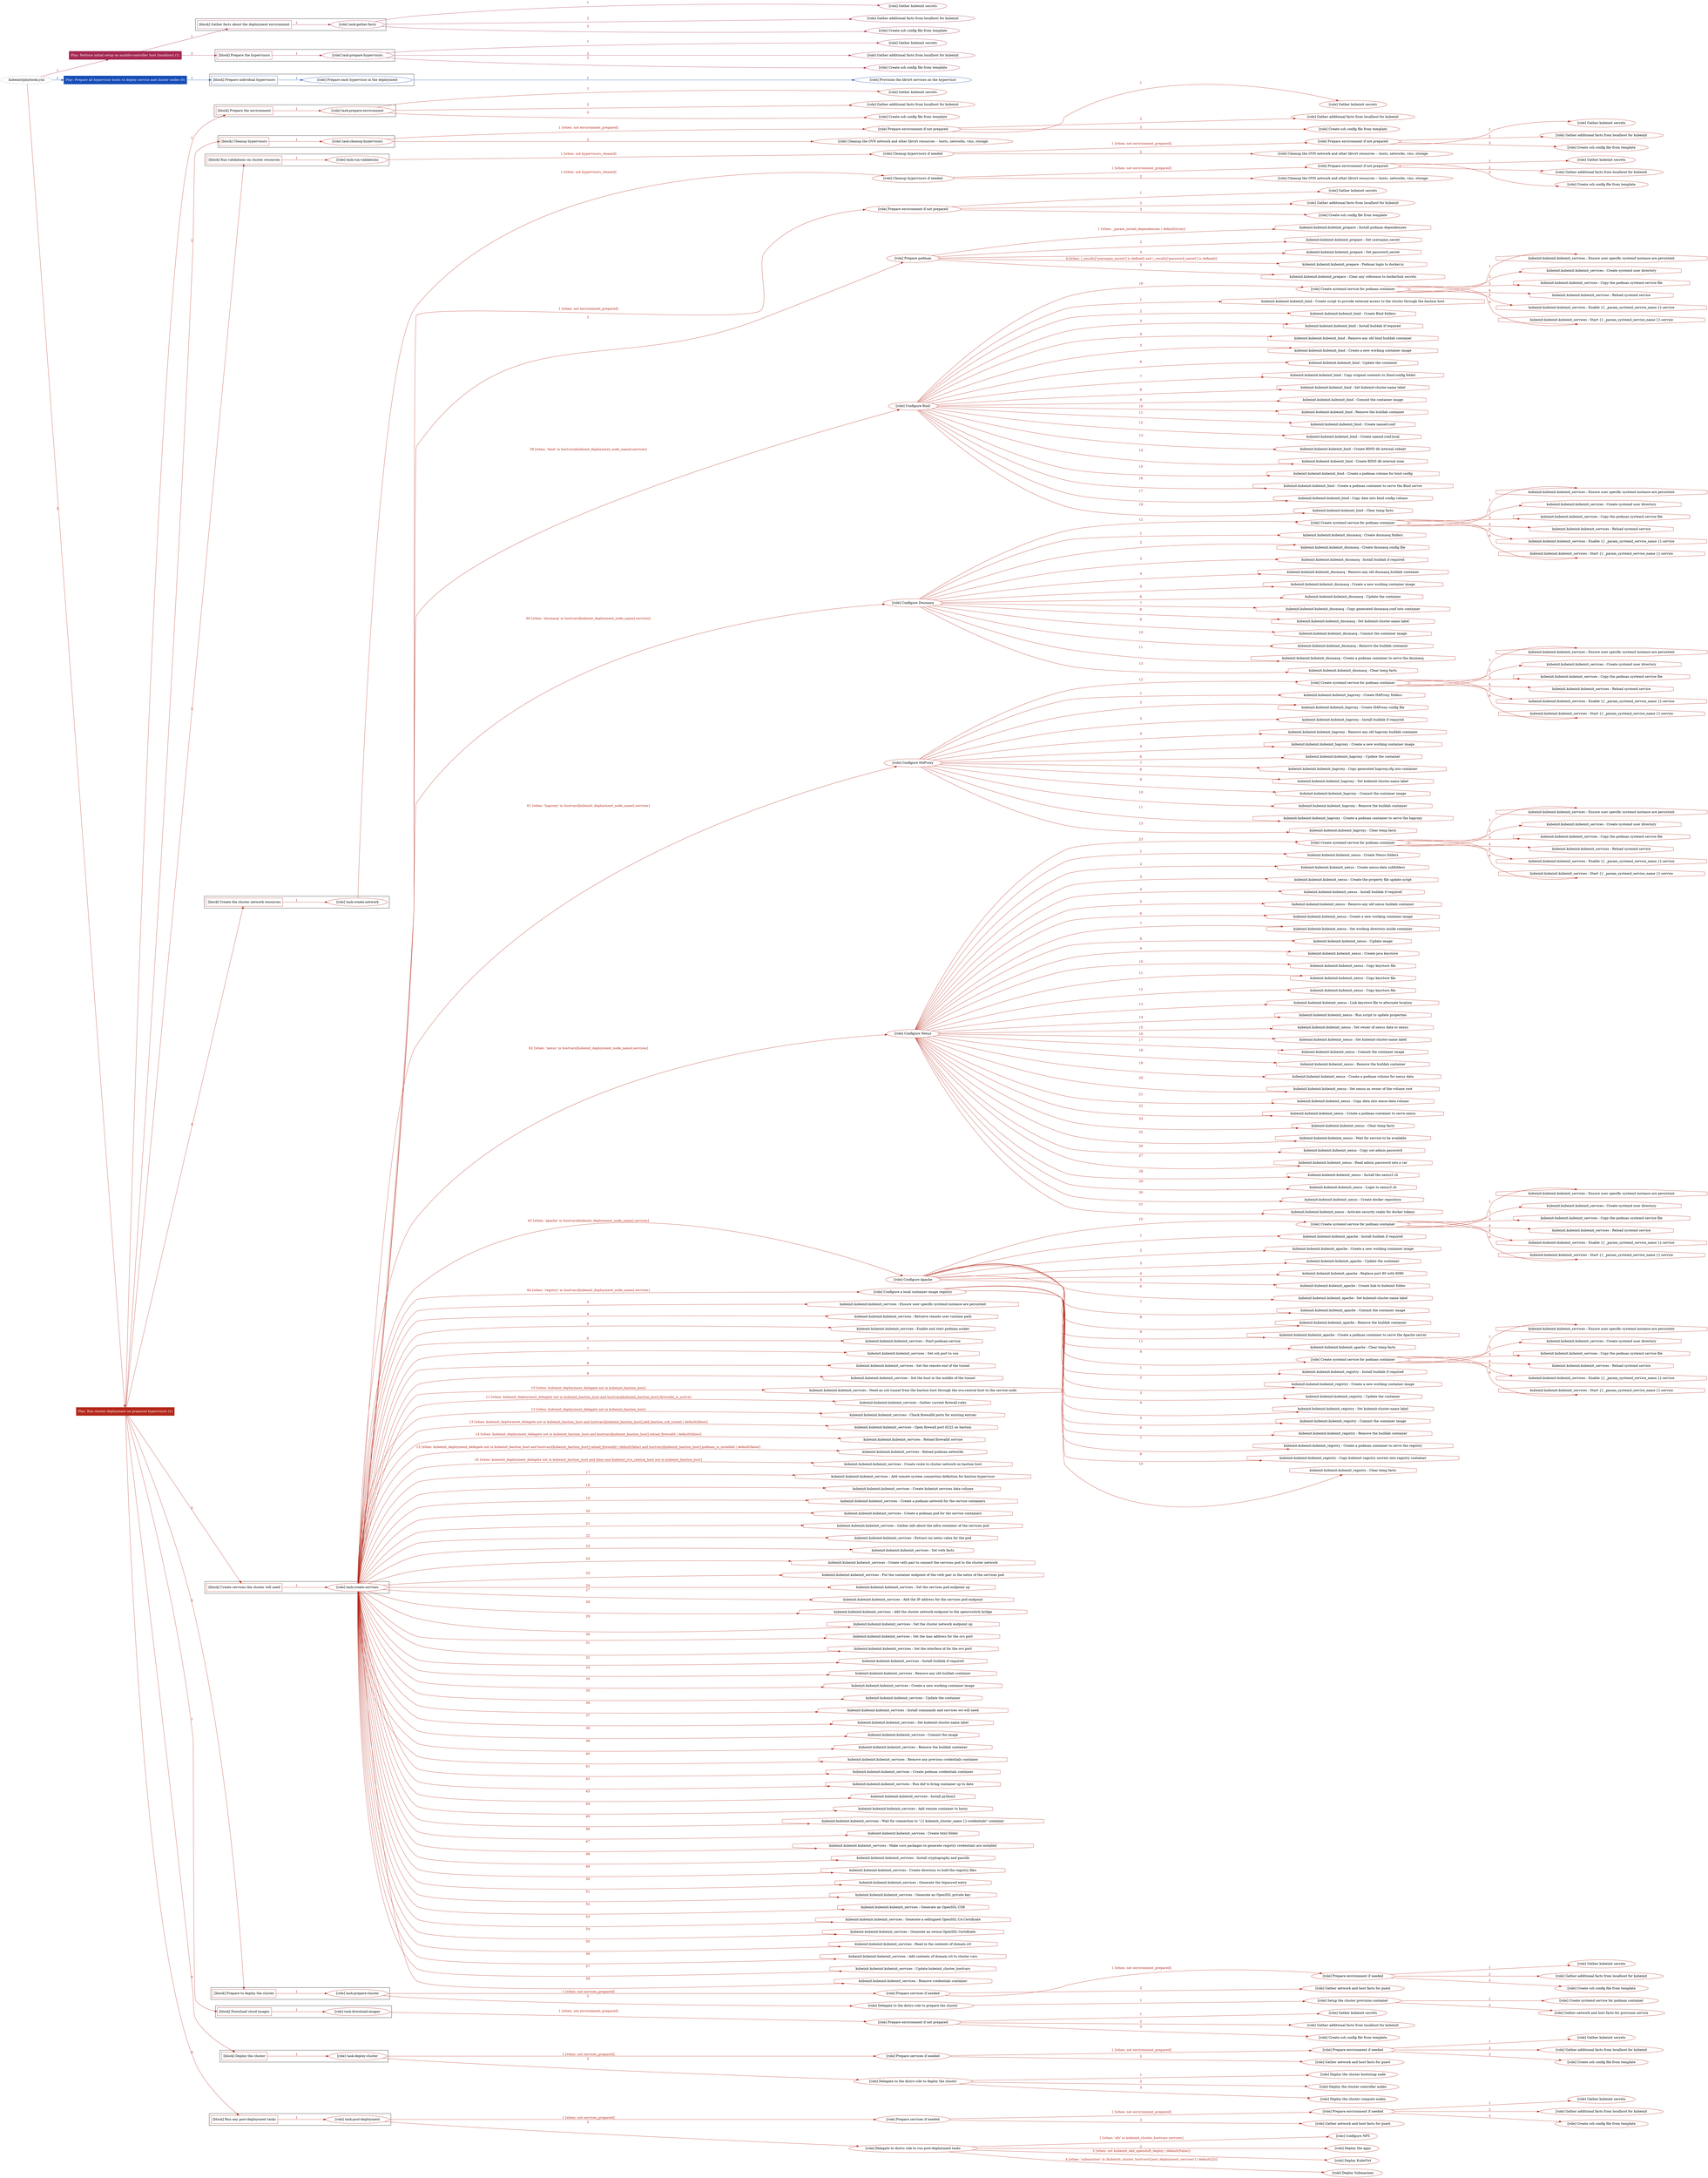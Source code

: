 digraph {
	graph [concentrate=true ordering=in rankdir=LR ratio=fill]
	edge [esep=5 sep=10]
	"kubeinit/playbook.yml" [URL="/home/runner/work/kubeinit/kubeinit/kubeinit/playbook.yml" id=playbook_ee1300bf style=dotted]
	play_3679056e [label="Play: Perform initial setup on ansible-controller host (localhost) (1)" URL="/home/runner/work/kubeinit/kubeinit/kubeinit/playbook.yml" color="#a42852" fontcolor="#ffffff" id=play_3679056e shape=box style=filled tooltip=localhost]
	"kubeinit/playbook.yml" -> play_3679056e [label="1 " color="#a42852" fontcolor="#a42852" id=edge_8e3694f5 labeltooltip="1 " tooltip="1 "]
	subgraph "Gather kubeinit secrets" {
		role_20a0e8fd [label="[role] Gather kubeinit secrets" URL="/home/runner/.ansible/collections/ansible_collections/kubeinit/kubeinit/roles/kubeinit_prepare/tasks/gather_kubeinit_facts.yml" color="#a42852" id=role_20a0e8fd tooltip="Gather kubeinit secrets"]
	}
	subgraph "Gather additional facts from localhost for kubeinit" {
		role_a5a8301e [label="[role] Gather additional facts from localhost for kubeinit" URL="/home/runner/.ansible/collections/ansible_collections/kubeinit/kubeinit/roles/kubeinit_prepare/tasks/gather_kubeinit_facts.yml" color="#a42852" id=role_a5a8301e tooltip="Gather additional facts from localhost for kubeinit"]
	}
	subgraph "Create ssh config file from template" {
		role_26a1b841 [label="[role] Create ssh config file from template" URL="/home/runner/.ansible/collections/ansible_collections/kubeinit/kubeinit/roles/kubeinit_prepare/tasks/gather_kubeinit_facts.yml" color="#a42852" id=role_26a1b841 tooltip="Create ssh config file from template"]
	}
	subgraph "task-gather-facts" {
		role_fe9a433a [label="[role] task-gather-facts" URL="/home/runner/work/kubeinit/kubeinit/kubeinit/playbook.yml" color="#a42852" id=role_fe9a433a tooltip="task-gather-facts"]
		role_fe9a433a -> role_20a0e8fd [label="1 " color="#a42852" fontcolor="#a42852" id=edge_0f3ffa5e labeltooltip="1 " tooltip="1 "]
		role_fe9a433a -> role_a5a8301e [label="2 " color="#a42852" fontcolor="#a42852" id=edge_24dc32bf labeltooltip="2 " tooltip="2 "]
		role_fe9a433a -> role_26a1b841 [label="3 " color="#a42852" fontcolor="#a42852" id=edge_424caf81 labeltooltip="3 " tooltip="3 "]
	}
	subgraph "Gather kubeinit secrets" {
		role_fc84dec8 [label="[role] Gather kubeinit secrets" URL="/home/runner/.ansible/collections/ansible_collections/kubeinit/kubeinit/roles/kubeinit_prepare/tasks/gather_kubeinit_facts.yml" color="#a42852" id=role_fc84dec8 tooltip="Gather kubeinit secrets"]
	}
	subgraph "Gather additional facts from localhost for kubeinit" {
		role_2223c5ed [label="[role] Gather additional facts from localhost for kubeinit" URL="/home/runner/.ansible/collections/ansible_collections/kubeinit/kubeinit/roles/kubeinit_prepare/tasks/gather_kubeinit_facts.yml" color="#a42852" id=role_2223c5ed tooltip="Gather additional facts from localhost for kubeinit"]
	}
	subgraph "Create ssh config file from template" {
		role_702a8fc3 [label="[role] Create ssh config file from template" URL="/home/runner/.ansible/collections/ansible_collections/kubeinit/kubeinit/roles/kubeinit_prepare/tasks/gather_kubeinit_facts.yml" color="#a42852" id=role_702a8fc3 tooltip="Create ssh config file from template"]
	}
	subgraph "task-prepare-hypervisors" {
		role_63642edc [label="[role] task-prepare-hypervisors" URL="/home/runner/work/kubeinit/kubeinit/kubeinit/playbook.yml" color="#a42852" id=role_63642edc tooltip="task-prepare-hypervisors"]
		role_63642edc -> role_fc84dec8 [label="1 " color="#a42852" fontcolor="#a42852" id=edge_dd2f9e6c labeltooltip="1 " tooltip="1 "]
		role_63642edc -> role_2223c5ed [label="2 " color="#a42852" fontcolor="#a42852" id=edge_f97f3ac9 labeltooltip="2 " tooltip="2 "]
		role_63642edc -> role_702a8fc3 [label="3 " color="#a42852" fontcolor="#a42852" id=edge_a283495e labeltooltip="3 " tooltip="3 "]
	}
	subgraph "Play: Perform initial setup on ansible-controller host (localhost) (1)" {
		play_3679056e -> block_36df30e0 [label=1 color="#a42852" fontcolor="#a42852" id=edge_d6dc085f labeltooltip=1 tooltip=1]
		subgraph cluster_block_36df30e0 {
			block_36df30e0 [label="[block] Gather facts about the deployment environment" URL="/home/runner/work/kubeinit/kubeinit/kubeinit/playbook.yml" color="#a42852" id=block_36df30e0 labeltooltip="Gather facts about the deployment environment" shape=box tooltip="Gather facts about the deployment environment"]
			block_36df30e0 -> role_fe9a433a [label="1 " color="#a42852" fontcolor="#a42852" id=edge_a0808930 labeltooltip="1 " tooltip="1 "]
		}
		play_3679056e -> block_e90197aa [label=2 color="#a42852" fontcolor="#a42852" id=edge_b2a1d3e4 labeltooltip=2 tooltip=2]
		subgraph cluster_block_e90197aa {
			block_e90197aa [label="[block] Prepare the hypervisors" URL="/home/runner/work/kubeinit/kubeinit/kubeinit/playbook.yml" color="#a42852" id=block_e90197aa labeltooltip="Prepare the hypervisors" shape=box tooltip="Prepare the hypervisors"]
			block_e90197aa -> role_63642edc [label="1 " color="#a42852" fontcolor="#a42852" id=edge_603894a4 labeltooltip="1 " tooltip="1 "]
		}
	}
	play_844b13d9 [label="Play: Prepare all hypervisor hosts to deploy service and cluster nodes (0)" URL="/home/runner/work/kubeinit/kubeinit/kubeinit/playbook.yml" color="#154cb7" fontcolor="#ffffff" id=play_844b13d9 shape=box style=filled tooltip="Play: Prepare all hypervisor hosts to deploy service and cluster nodes (0)"]
	"kubeinit/playbook.yml" -> play_844b13d9 [label="2 " color="#154cb7" fontcolor="#154cb7" id=edge_540fd2d9 labeltooltip="2 " tooltip="2 "]
	subgraph "Provision the libvirt services on the hypervisor" {
		role_6a248aa1 [label="[role] Provision the libvirt services on the hypervisor" URL="/home/runner/.ansible/collections/ansible_collections/kubeinit/kubeinit/roles/kubeinit_prepare/tasks/prepare_hypervisor.yml" color="#154cb7" id=role_6a248aa1 tooltip="Provision the libvirt services on the hypervisor"]
	}
	subgraph "Prepare each hypervisor in the deployment" {
		role_8dc2368a [label="[role] Prepare each hypervisor in the deployment" URL="/home/runner/work/kubeinit/kubeinit/kubeinit/playbook.yml" color="#154cb7" id=role_8dc2368a tooltip="Prepare each hypervisor in the deployment"]
		role_8dc2368a -> role_6a248aa1 [label="1 " color="#154cb7" fontcolor="#154cb7" id=edge_5cb6eb4d labeltooltip="1 " tooltip="1 "]
	}
	subgraph "Play: Prepare all hypervisor hosts to deploy service and cluster nodes (0)" {
		play_844b13d9 -> block_7cce4c90 [label=1 color="#154cb7" fontcolor="#154cb7" id=edge_7cf53b65 labeltooltip=1 tooltip=1]
		subgraph cluster_block_7cce4c90 {
			block_7cce4c90 [label="[block] Prepare individual hypervisors" URL="/home/runner/work/kubeinit/kubeinit/kubeinit/playbook.yml" color="#154cb7" id=block_7cce4c90 labeltooltip="Prepare individual hypervisors" shape=box tooltip="Prepare individual hypervisors"]
			block_7cce4c90 -> role_8dc2368a [label="1 " color="#154cb7" fontcolor="#154cb7" id=edge_c22d3886 labeltooltip="1 " tooltip="1 "]
		}
	}
	play_4df0c036 [label="Play: Run cluster deployment on prepared hypervisors (1)" URL="/home/runner/work/kubeinit/kubeinit/kubeinit/playbook.yml" color="#b32719" fontcolor="#ffffff" id=play_4df0c036 shape=box style=filled tooltip=localhost]
	"kubeinit/playbook.yml" -> play_4df0c036 [label="3 " color="#b32719" fontcolor="#b32719" id=edge_01d8c67e labeltooltip="3 " tooltip="3 "]
	subgraph "Gather kubeinit secrets" {
		role_2895d728 [label="[role] Gather kubeinit secrets" URL="/home/runner/.ansible/collections/ansible_collections/kubeinit/kubeinit/roles/kubeinit_prepare/tasks/gather_kubeinit_facts.yml" color="#b32719" id=role_2895d728 tooltip="Gather kubeinit secrets"]
	}
	subgraph "Gather additional facts from localhost for kubeinit" {
		role_cd2481ec [label="[role] Gather additional facts from localhost for kubeinit" URL="/home/runner/.ansible/collections/ansible_collections/kubeinit/kubeinit/roles/kubeinit_prepare/tasks/gather_kubeinit_facts.yml" color="#b32719" id=role_cd2481ec tooltip="Gather additional facts from localhost for kubeinit"]
	}
	subgraph "Create ssh config file from template" {
		role_f9308f8b [label="[role] Create ssh config file from template" URL="/home/runner/.ansible/collections/ansible_collections/kubeinit/kubeinit/roles/kubeinit_prepare/tasks/gather_kubeinit_facts.yml" color="#b32719" id=role_f9308f8b tooltip="Create ssh config file from template"]
	}
	subgraph "task-prepare-environment" {
		role_d5dc7500 [label="[role] task-prepare-environment" URL="/home/runner/work/kubeinit/kubeinit/kubeinit/playbook.yml" color="#b32719" id=role_d5dc7500 tooltip="task-prepare-environment"]
		role_d5dc7500 -> role_2895d728 [label="1 " color="#b32719" fontcolor="#b32719" id=edge_0f9e5bd8 labeltooltip="1 " tooltip="1 "]
		role_d5dc7500 -> role_cd2481ec [label="2 " color="#b32719" fontcolor="#b32719" id=edge_3439db20 labeltooltip="2 " tooltip="2 "]
		role_d5dc7500 -> role_f9308f8b [label="3 " color="#b32719" fontcolor="#b32719" id=edge_02e49116 labeltooltip="3 " tooltip="3 "]
	}
	subgraph "Gather kubeinit secrets" {
		role_41876201 [label="[role] Gather kubeinit secrets" URL="/home/runner/.ansible/collections/ansible_collections/kubeinit/kubeinit/roles/kubeinit_prepare/tasks/gather_kubeinit_facts.yml" color="#b32719" id=role_41876201 tooltip="Gather kubeinit secrets"]
	}
	subgraph "Gather additional facts from localhost for kubeinit" {
		role_2ec01d34 [label="[role] Gather additional facts from localhost for kubeinit" URL="/home/runner/.ansible/collections/ansible_collections/kubeinit/kubeinit/roles/kubeinit_prepare/tasks/gather_kubeinit_facts.yml" color="#b32719" id=role_2ec01d34 tooltip="Gather additional facts from localhost for kubeinit"]
	}
	subgraph "Create ssh config file from template" {
		role_dbd7d108 [label="[role] Create ssh config file from template" URL="/home/runner/.ansible/collections/ansible_collections/kubeinit/kubeinit/roles/kubeinit_prepare/tasks/gather_kubeinit_facts.yml" color="#b32719" id=role_dbd7d108 tooltip="Create ssh config file from template"]
	}
	subgraph "Prepare environment if not prepared" {
		role_40ca0daa [label="[role] Prepare environment if not prepared" URL="/home/runner/.ansible/collections/ansible_collections/kubeinit/kubeinit/roles/kubeinit_prepare/tasks/cleanup_hypervisors.yml" color="#b32719" id=role_40ca0daa tooltip="Prepare environment if not prepared"]
		role_40ca0daa -> role_41876201 [label="1 " color="#b32719" fontcolor="#b32719" id=edge_47ebd1ff labeltooltip="1 " tooltip="1 "]
		role_40ca0daa -> role_2ec01d34 [label="2 " color="#b32719" fontcolor="#b32719" id=edge_a68ef551 labeltooltip="2 " tooltip="2 "]
		role_40ca0daa -> role_dbd7d108 [label="3 " color="#b32719" fontcolor="#b32719" id=edge_57728556 labeltooltip="3 " tooltip="3 "]
	}
	subgraph "Cleanup the OVN network and other libvirt resources -- hosts, networks, vms, storage" {
		role_ee8112ba [label="[role] Cleanup the OVN network and other libvirt resources -- hosts, networks, vms, storage" URL="/home/runner/.ansible/collections/ansible_collections/kubeinit/kubeinit/roles/kubeinit_prepare/tasks/cleanup_hypervisors.yml" color="#b32719" id=role_ee8112ba tooltip="Cleanup the OVN network and other libvirt resources -- hosts, networks, vms, storage"]
	}
	subgraph "task-cleanup-hypervisors" {
		role_45b9cee0 [label="[role] task-cleanup-hypervisors" URL="/home/runner/work/kubeinit/kubeinit/kubeinit/playbook.yml" color="#b32719" id=role_45b9cee0 tooltip="task-cleanup-hypervisors"]
		role_45b9cee0 -> role_40ca0daa [label="1 [when: not environment_prepared]" color="#b32719" fontcolor="#b32719" id=edge_04749813 labeltooltip="1 [when: not environment_prepared]" tooltip="1 [when: not environment_prepared]"]
		role_45b9cee0 -> role_ee8112ba [label="2 " color="#b32719" fontcolor="#b32719" id=edge_e0541ee1 labeltooltip="2 " tooltip="2 "]
	}
	subgraph "Gather kubeinit secrets" {
		role_ac435471 [label="[role] Gather kubeinit secrets" URL="/home/runner/.ansible/collections/ansible_collections/kubeinit/kubeinit/roles/kubeinit_prepare/tasks/gather_kubeinit_facts.yml" color="#b32719" id=role_ac435471 tooltip="Gather kubeinit secrets"]
	}
	subgraph "Gather additional facts from localhost for kubeinit" {
		role_3e3246d0 [label="[role] Gather additional facts from localhost for kubeinit" URL="/home/runner/.ansible/collections/ansible_collections/kubeinit/kubeinit/roles/kubeinit_prepare/tasks/gather_kubeinit_facts.yml" color="#b32719" id=role_3e3246d0 tooltip="Gather additional facts from localhost for kubeinit"]
	}
	subgraph "Create ssh config file from template" {
		role_b8b13148 [label="[role] Create ssh config file from template" URL="/home/runner/.ansible/collections/ansible_collections/kubeinit/kubeinit/roles/kubeinit_prepare/tasks/gather_kubeinit_facts.yml" color="#b32719" id=role_b8b13148 tooltip="Create ssh config file from template"]
	}
	subgraph "Prepare environment if not prepared" {
		role_f94ba71b [label="[role] Prepare environment if not prepared" URL="/home/runner/.ansible/collections/ansible_collections/kubeinit/kubeinit/roles/kubeinit_prepare/tasks/cleanup_hypervisors.yml" color="#b32719" id=role_f94ba71b tooltip="Prepare environment if not prepared"]
		role_f94ba71b -> role_ac435471 [label="1 " color="#b32719" fontcolor="#b32719" id=edge_90229d7b labeltooltip="1 " tooltip="1 "]
		role_f94ba71b -> role_3e3246d0 [label="2 " color="#b32719" fontcolor="#b32719" id=edge_49445142 labeltooltip="2 " tooltip="2 "]
		role_f94ba71b -> role_b8b13148 [label="3 " color="#b32719" fontcolor="#b32719" id=edge_22618710 labeltooltip="3 " tooltip="3 "]
	}
	subgraph "Cleanup the OVN network and other libvirt resources -- hosts, networks, vms, storage" {
		role_dfb2673f [label="[role] Cleanup the OVN network and other libvirt resources -- hosts, networks, vms, storage" URL="/home/runner/.ansible/collections/ansible_collections/kubeinit/kubeinit/roles/kubeinit_prepare/tasks/cleanup_hypervisors.yml" color="#b32719" id=role_dfb2673f tooltip="Cleanup the OVN network and other libvirt resources -- hosts, networks, vms, storage"]
	}
	subgraph "Cleanup hypervisors if needed" {
		role_faf9e906 [label="[role] Cleanup hypervisors if needed" URL="/home/runner/.ansible/collections/ansible_collections/kubeinit/kubeinit/roles/kubeinit_validations/tasks/main.yml" color="#b32719" id=role_faf9e906 tooltip="Cleanup hypervisors if needed"]
		role_faf9e906 -> role_f94ba71b [label="1 [when: not environment_prepared]" color="#b32719" fontcolor="#b32719" id=edge_0eae1c7d labeltooltip="1 [when: not environment_prepared]" tooltip="1 [when: not environment_prepared]"]
		role_faf9e906 -> role_dfb2673f [label="2 " color="#b32719" fontcolor="#b32719" id=edge_7f7db20e labeltooltip="2 " tooltip="2 "]
	}
	subgraph "task-run-validations" {
		role_bba96359 [label="[role] task-run-validations" URL="/home/runner/work/kubeinit/kubeinit/kubeinit/playbook.yml" color="#b32719" id=role_bba96359 tooltip="task-run-validations"]
		role_bba96359 -> role_faf9e906 [label="1 [when: not hypervisors_cleaned]" color="#b32719" fontcolor="#b32719" id=edge_f04e2273 labeltooltip="1 [when: not hypervisors_cleaned]" tooltip="1 [when: not hypervisors_cleaned]"]
	}
	subgraph "Gather kubeinit secrets" {
		role_51d678dc [label="[role] Gather kubeinit secrets" URL="/home/runner/.ansible/collections/ansible_collections/kubeinit/kubeinit/roles/kubeinit_prepare/tasks/gather_kubeinit_facts.yml" color="#b32719" id=role_51d678dc tooltip="Gather kubeinit secrets"]
	}
	subgraph "Gather additional facts from localhost for kubeinit" {
		role_be07f166 [label="[role] Gather additional facts from localhost for kubeinit" URL="/home/runner/.ansible/collections/ansible_collections/kubeinit/kubeinit/roles/kubeinit_prepare/tasks/gather_kubeinit_facts.yml" color="#b32719" id=role_be07f166 tooltip="Gather additional facts from localhost for kubeinit"]
	}
	subgraph "Create ssh config file from template" {
		role_9218eb2f [label="[role] Create ssh config file from template" URL="/home/runner/.ansible/collections/ansible_collections/kubeinit/kubeinit/roles/kubeinit_prepare/tasks/gather_kubeinit_facts.yml" color="#b32719" id=role_9218eb2f tooltip="Create ssh config file from template"]
	}
	subgraph "Prepare environment if not prepared" {
		role_914b8a47 [label="[role] Prepare environment if not prepared" URL="/home/runner/.ansible/collections/ansible_collections/kubeinit/kubeinit/roles/kubeinit_prepare/tasks/cleanup_hypervisors.yml" color="#b32719" id=role_914b8a47 tooltip="Prepare environment if not prepared"]
		role_914b8a47 -> role_51d678dc [label="1 " color="#b32719" fontcolor="#b32719" id=edge_020b02ff labeltooltip="1 " tooltip="1 "]
		role_914b8a47 -> role_be07f166 [label="2 " color="#b32719" fontcolor="#b32719" id=edge_d31d7be4 labeltooltip="2 " tooltip="2 "]
		role_914b8a47 -> role_9218eb2f [label="3 " color="#b32719" fontcolor="#b32719" id=edge_b3ca2cbd labeltooltip="3 " tooltip="3 "]
	}
	subgraph "Cleanup the OVN network and other libvirt resources -- hosts, networks, vms, storage" {
		role_f07dc03d [label="[role] Cleanup the OVN network and other libvirt resources -- hosts, networks, vms, storage" URL="/home/runner/.ansible/collections/ansible_collections/kubeinit/kubeinit/roles/kubeinit_prepare/tasks/cleanup_hypervisors.yml" color="#b32719" id=role_f07dc03d tooltip="Cleanup the OVN network and other libvirt resources -- hosts, networks, vms, storage"]
	}
	subgraph "Cleanup hypervisors if needed" {
		role_506f877d [label="[role] Cleanup hypervisors if needed" URL="/home/runner/.ansible/collections/ansible_collections/kubeinit/kubeinit/roles/kubeinit_libvirt/tasks/create_network.yml" color="#b32719" id=role_506f877d tooltip="Cleanup hypervisors if needed"]
		role_506f877d -> role_914b8a47 [label="1 [when: not environment_prepared]" color="#b32719" fontcolor="#b32719" id=edge_d448ac1e labeltooltip="1 [when: not environment_prepared]" tooltip="1 [when: not environment_prepared]"]
		role_506f877d -> role_f07dc03d [label="2 " color="#b32719" fontcolor="#b32719" id=edge_fe772f64 labeltooltip="2 " tooltip="2 "]
	}
	subgraph "task-create-network" {
		role_06dcf2e7 [label="[role] task-create-network" URL="/home/runner/work/kubeinit/kubeinit/kubeinit/playbook.yml" color="#b32719" id=role_06dcf2e7 tooltip="task-create-network"]
		role_06dcf2e7 -> role_506f877d [label="1 [when: not hypervisors_cleaned]" color="#b32719" fontcolor="#b32719" id=edge_34c95e15 labeltooltip="1 [when: not hypervisors_cleaned]" tooltip="1 [when: not hypervisors_cleaned]"]
	}
	subgraph "Gather kubeinit secrets" {
		role_3faea72c [label="[role] Gather kubeinit secrets" URL="/home/runner/.ansible/collections/ansible_collections/kubeinit/kubeinit/roles/kubeinit_prepare/tasks/gather_kubeinit_facts.yml" color="#b32719" id=role_3faea72c tooltip="Gather kubeinit secrets"]
	}
	subgraph "Gather additional facts from localhost for kubeinit" {
		role_56ead72e [label="[role] Gather additional facts from localhost for kubeinit" URL="/home/runner/.ansible/collections/ansible_collections/kubeinit/kubeinit/roles/kubeinit_prepare/tasks/gather_kubeinit_facts.yml" color="#b32719" id=role_56ead72e tooltip="Gather additional facts from localhost for kubeinit"]
	}
	subgraph "Create ssh config file from template" {
		role_5d56fb15 [label="[role] Create ssh config file from template" URL="/home/runner/.ansible/collections/ansible_collections/kubeinit/kubeinit/roles/kubeinit_prepare/tasks/gather_kubeinit_facts.yml" color="#b32719" id=role_5d56fb15 tooltip="Create ssh config file from template"]
	}
	subgraph "Prepare environment if not prepared" {
		role_e086aec9 [label="[role] Prepare environment if not prepared" URL="/home/runner/.ansible/collections/ansible_collections/kubeinit/kubeinit/roles/kubeinit_services/tasks/main.yml" color="#b32719" id=role_e086aec9 tooltip="Prepare environment if not prepared"]
		role_e086aec9 -> role_3faea72c [label="1 " color="#b32719" fontcolor="#b32719" id=edge_668daf7d labeltooltip="1 " tooltip="1 "]
		role_e086aec9 -> role_56ead72e [label="2 " color="#b32719" fontcolor="#b32719" id=edge_4b645697 labeltooltip="2 " tooltip="2 "]
		role_e086aec9 -> role_5d56fb15 [label="3 " color="#b32719" fontcolor="#b32719" id=edge_db99d6b3 labeltooltip="3 " tooltip="3 "]
	}
	subgraph "Prepare podman" {
		role_8f85ed73 [label="[role] Prepare podman" URL="/home/runner/.ansible/collections/ansible_collections/kubeinit/kubeinit/roles/kubeinit_services/tasks/00_create_service_pod.yml" color="#b32719" id=role_8f85ed73 tooltip="Prepare podman"]
		task_2f67158a [label="kubeinit.kubeinit.kubeinit_prepare : Install podman dependencies" URL="/home/runner/.ansible/collections/ansible_collections/kubeinit/kubeinit/roles/kubeinit_prepare/tasks/prepare_podman.yml" color="#b32719" id=task_2f67158a shape=octagon tooltip="kubeinit.kubeinit.kubeinit_prepare : Install podman dependencies"]
		role_8f85ed73 -> task_2f67158a [label="1 [when: _param_install_dependencies | default(true)]" color="#b32719" fontcolor="#b32719" id=edge_f5269c0e labeltooltip="1 [when: _param_install_dependencies | default(true)]" tooltip="1 [when: _param_install_dependencies | default(true)]"]
		task_fbe54831 [label="kubeinit.kubeinit.kubeinit_prepare : Set username_secret" URL="/home/runner/.ansible/collections/ansible_collections/kubeinit/kubeinit/roles/kubeinit_prepare/tasks/prepare_podman.yml" color="#b32719" id=task_fbe54831 shape=octagon tooltip="kubeinit.kubeinit.kubeinit_prepare : Set username_secret"]
		role_8f85ed73 -> task_fbe54831 [label="2 " color="#b32719" fontcolor="#b32719" id=edge_3b615c34 labeltooltip="2 " tooltip="2 "]
		task_8a9325ab [label="kubeinit.kubeinit.kubeinit_prepare : Set password_secret" URL="/home/runner/.ansible/collections/ansible_collections/kubeinit/kubeinit/roles/kubeinit_prepare/tasks/prepare_podman.yml" color="#b32719" id=task_8a9325ab shape=octagon tooltip="kubeinit.kubeinit.kubeinit_prepare : Set password_secret"]
		role_8f85ed73 -> task_8a9325ab [label="3 " color="#b32719" fontcolor="#b32719" id=edge_d651e233 labeltooltip="3 " tooltip="3 "]
		task_98d8ec17 [label="kubeinit.kubeinit.kubeinit_prepare : Podman login to docker.io" URL="/home/runner/.ansible/collections/ansible_collections/kubeinit/kubeinit/roles/kubeinit_prepare/tasks/prepare_podman.yml" color="#b32719" id=task_98d8ec17 shape=octagon tooltip="kubeinit.kubeinit.kubeinit_prepare : Podman login to docker.io"]
		role_8f85ed73 -> task_98d8ec17 [label="4 [when: (_results['username_secret'] is defined) and (_results['password_secret'] is defined)]" color="#b32719" fontcolor="#b32719" id=edge_4f483ae5 labeltooltip="4 [when: (_results['username_secret'] is defined) and (_results['password_secret'] is defined)]" tooltip="4 [when: (_results['username_secret'] is defined) and (_results['password_secret'] is defined)]"]
		task_9c1a2f29 [label="kubeinit.kubeinit.kubeinit_prepare : Clear any reference to dockerhub secrets" URL="/home/runner/.ansible/collections/ansible_collections/kubeinit/kubeinit/roles/kubeinit_prepare/tasks/prepare_podman.yml" color="#b32719" id=task_9c1a2f29 shape=octagon tooltip="kubeinit.kubeinit.kubeinit_prepare : Clear any reference to dockerhub secrets"]
		role_8f85ed73 -> task_9c1a2f29 [label="5 " color="#b32719" fontcolor="#b32719" id=edge_f54e52af labeltooltip="5 " tooltip="5 "]
	}
	subgraph "Create systemd service for podman container" {
		role_7bb39898 [label="[role] Create systemd service for podman container" URL="/home/runner/.ansible/collections/ansible_collections/kubeinit/kubeinit/roles/kubeinit_bind/tasks/main.yml" color="#b32719" id=role_7bb39898 tooltip="Create systemd service for podman container"]
		task_300e1484 [label="kubeinit.kubeinit.kubeinit_services : Ensure user specific systemd instance are persistent" URL="/home/runner/.ansible/collections/ansible_collections/kubeinit/kubeinit/roles/kubeinit_services/tasks/create_managed_service.yml" color="#b32719" id=task_300e1484 shape=octagon tooltip="kubeinit.kubeinit.kubeinit_services : Ensure user specific systemd instance are persistent"]
		role_7bb39898 -> task_300e1484 [label="1 " color="#b32719" fontcolor="#b32719" id=edge_bf3c0b3f labeltooltip="1 " tooltip="1 "]
		task_40b9e4e2 [label="kubeinit.kubeinit.kubeinit_services : Create systemd user directory" URL="/home/runner/.ansible/collections/ansible_collections/kubeinit/kubeinit/roles/kubeinit_services/tasks/create_managed_service.yml" color="#b32719" id=task_40b9e4e2 shape=octagon tooltip="kubeinit.kubeinit.kubeinit_services : Create systemd user directory"]
		role_7bb39898 -> task_40b9e4e2 [label="2 " color="#b32719" fontcolor="#b32719" id=edge_e6c3ecbb labeltooltip="2 " tooltip="2 "]
		task_223b1054 [label="kubeinit.kubeinit.kubeinit_services : Copy the podman systemd service file" URL="/home/runner/.ansible/collections/ansible_collections/kubeinit/kubeinit/roles/kubeinit_services/tasks/create_managed_service.yml" color="#b32719" id=task_223b1054 shape=octagon tooltip="kubeinit.kubeinit.kubeinit_services : Copy the podman systemd service file"]
		role_7bb39898 -> task_223b1054 [label="3 " color="#b32719" fontcolor="#b32719" id=edge_620ab8a8 labeltooltip="3 " tooltip="3 "]
		task_631298df [label="kubeinit.kubeinit.kubeinit_services : Reload systemd service" URL="/home/runner/.ansible/collections/ansible_collections/kubeinit/kubeinit/roles/kubeinit_services/tasks/create_managed_service.yml" color="#b32719" id=task_631298df shape=octagon tooltip="kubeinit.kubeinit.kubeinit_services : Reload systemd service"]
		role_7bb39898 -> task_631298df [label="4 " color="#b32719" fontcolor="#b32719" id=edge_32b0f344 labeltooltip="4 " tooltip="4 "]
		task_7d5d5028 [label="kubeinit.kubeinit.kubeinit_services : Enable {{ _param_systemd_service_name }}.service" URL="/home/runner/.ansible/collections/ansible_collections/kubeinit/kubeinit/roles/kubeinit_services/tasks/create_managed_service.yml" color="#b32719" id=task_7d5d5028 shape=octagon tooltip="kubeinit.kubeinit.kubeinit_services : Enable {{ _param_systemd_service_name }}.service"]
		role_7bb39898 -> task_7d5d5028 [label="5 " color="#b32719" fontcolor="#b32719" id=edge_d08f8bcd labeltooltip="5 " tooltip="5 "]
		task_29552505 [label="kubeinit.kubeinit.kubeinit_services : Start {{ _param_systemd_service_name }}.service" URL="/home/runner/.ansible/collections/ansible_collections/kubeinit/kubeinit/roles/kubeinit_services/tasks/create_managed_service.yml" color="#b32719" id=task_29552505 shape=octagon tooltip="kubeinit.kubeinit.kubeinit_services : Start {{ _param_systemd_service_name }}.service"]
		role_7bb39898 -> task_29552505 [label="6 " color="#b32719" fontcolor="#b32719" id=edge_5fb1e94d labeltooltip="6 " tooltip="6 "]
	}
	subgraph "Configure Bind" {
		role_d7cc3fbd [label="[role] Configure Bind" URL="/home/runner/.ansible/collections/ansible_collections/kubeinit/kubeinit/roles/kubeinit_services/tasks/start_services_containers.yml" color="#b32719" id=role_d7cc3fbd tooltip="Configure Bind"]
		task_9af69cca [label="kubeinit.kubeinit.kubeinit_bind : Create script to provide external access to the cluster through the bastion host" URL="/home/runner/.ansible/collections/ansible_collections/kubeinit/kubeinit/roles/kubeinit_bind/tasks/main.yml" color="#b32719" id=task_9af69cca shape=octagon tooltip="kubeinit.kubeinit.kubeinit_bind : Create script to provide external access to the cluster through the bastion host"]
		role_d7cc3fbd -> task_9af69cca [label="1 " color="#b32719" fontcolor="#b32719" id=edge_25630379 labeltooltip="1 " tooltip="1 "]
		task_287e1165 [label="kubeinit.kubeinit.kubeinit_bind : Create Bind folders" URL="/home/runner/.ansible/collections/ansible_collections/kubeinit/kubeinit/roles/kubeinit_bind/tasks/main.yml" color="#b32719" id=task_287e1165 shape=octagon tooltip="kubeinit.kubeinit.kubeinit_bind : Create Bind folders"]
		role_d7cc3fbd -> task_287e1165 [label="2 " color="#b32719" fontcolor="#b32719" id=edge_d244e5fa labeltooltip="2 " tooltip="2 "]
		task_61fa8629 [label="kubeinit.kubeinit.kubeinit_bind : Install buildah if required" URL="/home/runner/.ansible/collections/ansible_collections/kubeinit/kubeinit/roles/kubeinit_bind/tasks/main.yml" color="#b32719" id=task_61fa8629 shape=octagon tooltip="kubeinit.kubeinit.kubeinit_bind : Install buildah if required"]
		role_d7cc3fbd -> task_61fa8629 [label="3 " color="#b32719" fontcolor="#b32719" id=edge_1e99b10d labeltooltip="3 " tooltip="3 "]
		task_35d45a7b [label="kubeinit.kubeinit.kubeinit_bind : Remove any old bind buildah container" URL="/home/runner/.ansible/collections/ansible_collections/kubeinit/kubeinit/roles/kubeinit_bind/tasks/main.yml" color="#b32719" id=task_35d45a7b shape=octagon tooltip="kubeinit.kubeinit.kubeinit_bind : Remove any old bind buildah container"]
		role_d7cc3fbd -> task_35d45a7b [label="4 " color="#b32719" fontcolor="#b32719" id=edge_7789ea21 labeltooltip="4 " tooltip="4 "]
		task_02fafcef [label="kubeinit.kubeinit.kubeinit_bind : Create a new working container image" URL="/home/runner/.ansible/collections/ansible_collections/kubeinit/kubeinit/roles/kubeinit_bind/tasks/main.yml" color="#b32719" id=task_02fafcef shape=octagon tooltip="kubeinit.kubeinit.kubeinit_bind : Create a new working container image"]
		role_d7cc3fbd -> task_02fafcef [label="5 " color="#b32719" fontcolor="#b32719" id=edge_a9d74f07 labeltooltip="5 " tooltip="5 "]
		task_13221874 [label="kubeinit.kubeinit.kubeinit_bind : Update the container" URL="/home/runner/.ansible/collections/ansible_collections/kubeinit/kubeinit/roles/kubeinit_bind/tasks/main.yml" color="#b32719" id=task_13221874 shape=octagon tooltip="kubeinit.kubeinit.kubeinit_bind : Update the container"]
		role_d7cc3fbd -> task_13221874 [label="6 " color="#b32719" fontcolor="#b32719" id=edge_08a9dd6a labeltooltip="6 " tooltip="6 "]
		task_2696d03d [label="kubeinit.kubeinit.kubeinit_bind : Copy original contents to /bind-config folder" URL="/home/runner/.ansible/collections/ansible_collections/kubeinit/kubeinit/roles/kubeinit_bind/tasks/main.yml" color="#b32719" id=task_2696d03d shape=octagon tooltip="kubeinit.kubeinit.kubeinit_bind : Copy original contents to /bind-config folder"]
		role_d7cc3fbd -> task_2696d03d [label="7 " color="#b32719" fontcolor="#b32719" id=edge_a2efa961 labeltooltip="7 " tooltip="7 "]
		task_514b2f68 [label="kubeinit.kubeinit.kubeinit_bind : Set kubeinit-cluster-name label" URL="/home/runner/.ansible/collections/ansible_collections/kubeinit/kubeinit/roles/kubeinit_bind/tasks/main.yml" color="#b32719" id=task_514b2f68 shape=octagon tooltip="kubeinit.kubeinit.kubeinit_bind : Set kubeinit-cluster-name label"]
		role_d7cc3fbd -> task_514b2f68 [label="8 " color="#b32719" fontcolor="#b32719" id=edge_3d0c67fd labeltooltip="8 " tooltip="8 "]
		task_ec377563 [label="kubeinit.kubeinit.kubeinit_bind : Commit the container image" URL="/home/runner/.ansible/collections/ansible_collections/kubeinit/kubeinit/roles/kubeinit_bind/tasks/main.yml" color="#b32719" id=task_ec377563 shape=octagon tooltip="kubeinit.kubeinit.kubeinit_bind : Commit the container image"]
		role_d7cc3fbd -> task_ec377563 [label="9 " color="#b32719" fontcolor="#b32719" id=edge_cffdc425 labeltooltip="9 " tooltip="9 "]
		task_081230a8 [label="kubeinit.kubeinit.kubeinit_bind : Remove the buildah container" URL="/home/runner/.ansible/collections/ansible_collections/kubeinit/kubeinit/roles/kubeinit_bind/tasks/main.yml" color="#b32719" id=task_081230a8 shape=octagon tooltip="kubeinit.kubeinit.kubeinit_bind : Remove the buildah container"]
		role_d7cc3fbd -> task_081230a8 [label="10 " color="#b32719" fontcolor="#b32719" id=edge_43e36f02 labeltooltip="10 " tooltip="10 "]
		task_d1ff8c48 [label="kubeinit.kubeinit.kubeinit_bind : Create named.conf" URL="/home/runner/.ansible/collections/ansible_collections/kubeinit/kubeinit/roles/kubeinit_bind/tasks/main.yml" color="#b32719" id=task_d1ff8c48 shape=octagon tooltip="kubeinit.kubeinit.kubeinit_bind : Create named.conf"]
		role_d7cc3fbd -> task_d1ff8c48 [label="11 " color="#b32719" fontcolor="#b32719" id=edge_93ac1816 labeltooltip="11 " tooltip="11 "]
		task_d2a4b603 [label="kubeinit.kubeinit.kubeinit_bind : Create named.conf.local" URL="/home/runner/.ansible/collections/ansible_collections/kubeinit/kubeinit/roles/kubeinit_bind/tasks/main.yml" color="#b32719" id=task_d2a4b603 shape=octagon tooltip="kubeinit.kubeinit.kubeinit_bind : Create named.conf.local"]
		role_d7cc3fbd -> task_d2a4b603 [label="12 " color="#b32719" fontcolor="#b32719" id=edge_865d776c labeltooltip="12 " tooltip="12 "]
		task_38197ca2 [label="kubeinit.kubeinit.kubeinit_bind : Create BIND db internal subnet" URL="/home/runner/.ansible/collections/ansible_collections/kubeinit/kubeinit/roles/kubeinit_bind/tasks/main.yml" color="#b32719" id=task_38197ca2 shape=octagon tooltip="kubeinit.kubeinit.kubeinit_bind : Create BIND db internal subnet"]
		role_d7cc3fbd -> task_38197ca2 [label="13 " color="#b32719" fontcolor="#b32719" id=edge_10d5f387 labeltooltip="13 " tooltip="13 "]
		task_ce1b143e [label="kubeinit.kubeinit.kubeinit_bind : Create BIND db internal zone" URL="/home/runner/.ansible/collections/ansible_collections/kubeinit/kubeinit/roles/kubeinit_bind/tasks/main.yml" color="#b32719" id=task_ce1b143e shape=octagon tooltip="kubeinit.kubeinit.kubeinit_bind : Create BIND db internal zone"]
		role_d7cc3fbd -> task_ce1b143e [label="14 " color="#b32719" fontcolor="#b32719" id=edge_b5f469f1 labeltooltip="14 " tooltip="14 "]
		task_1bc6bcd7 [label="kubeinit.kubeinit.kubeinit_bind : Create a podman volume for bind config" URL="/home/runner/.ansible/collections/ansible_collections/kubeinit/kubeinit/roles/kubeinit_bind/tasks/main.yml" color="#b32719" id=task_1bc6bcd7 shape=octagon tooltip="kubeinit.kubeinit.kubeinit_bind : Create a podman volume for bind config"]
		role_d7cc3fbd -> task_1bc6bcd7 [label="15 " color="#b32719" fontcolor="#b32719" id=edge_8e49d2e3 labeltooltip="15 " tooltip="15 "]
		task_706441e3 [label="kubeinit.kubeinit.kubeinit_bind : Create a podman container to serve the Bind server" URL="/home/runner/.ansible/collections/ansible_collections/kubeinit/kubeinit/roles/kubeinit_bind/tasks/main.yml" color="#b32719" id=task_706441e3 shape=octagon tooltip="kubeinit.kubeinit.kubeinit_bind : Create a podman container to serve the Bind server"]
		role_d7cc3fbd -> task_706441e3 [label="16 " color="#b32719" fontcolor="#b32719" id=edge_905e14ce labeltooltip="16 " tooltip="16 "]
		task_2eeefa08 [label="kubeinit.kubeinit.kubeinit_bind : Copy data into bind config volume" URL="/home/runner/.ansible/collections/ansible_collections/kubeinit/kubeinit/roles/kubeinit_bind/tasks/main.yml" color="#b32719" id=task_2eeefa08 shape=octagon tooltip="kubeinit.kubeinit.kubeinit_bind : Copy data into bind config volume"]
		role_d7cc3fbd -> task_2eeefa08 [label="17 " color="#b32719" fontcolor="#b32719" id=edge_0500baa5 labeltooltip="17 " tooltip="17 "]
		role_d7cc3fbd -> role_7bb39898 [label="18 " color="#b32719" fontcolor="#b32719" id=edge_da3c9ef6 labeltooltip="18 " tooltip="18 "]
		task_4b4e31e5 [label="kubeinit.kubeinit.kubeinit_bind : Clear temp facts" URL="/home/runner/.ansible/collections/ansible_collections/kubeinit/kubeinit/roles/kubeinit_bind/tasks/main.yml" color="#b32719" id=task_4b4e31e5 shape=octagon tooltip="kubeinit.kubeinit.kubeinit_bind : Clear temp facts"]
		role_d7cc3fbd -> task_4b4e31e5 [label="19 " color="#b32719" fontcolor="#b32719" id=edge_8620bd94 labeltooltip="19 " tooltip="19 "]
	}
	subgraph "Create systemd service for podman container" {
		role_b4bb2382 [label="[role] Create systemd service for podman container" URL="/home/runner/.ansible/collections/ansible_collections/kubeinit/kubeinit/roles/kubeinit_dnsmasq/tasks/main.yml" color="#b32719" id=role_b4bb2382 tooltip="Create systemd service for podman container"]
		task_57f75a99 [label="kubeinit.kubeinit.kubeinit_services : Ensure user specific systemd instance are persistent" URL="/home/runner/.ansible/collections/ansible_collections/kubeinit/kubeinit/roles/kubeinit_services/tasks/create_managed_service.yml" color="#b32719" id=task_57f75a99 shape=octagon tooltip="kubeinit.kubeinit.kubeinit_services : Ensure user specific systemd instance are persistent"]
		role_b4bb2382 -> task_57f75a99 [label="1 " color="#b32719" fontcolor="#b32719" id=edge_7090d84a labeltooltip="1 " tooltip="1 "]
		task_c11bb5c3 [label="kubeinit.kubeinit.kubeinit_services : Create systemd user directory" URL="/home/runner/.ansible/collections/ansible_collections/kubeinit/kubeinit/roles/kubeinit_services/tasks/create_managed_service.yml" color="#b32719" id=task_c11bb5c3 shape=octagon tooltip="kubeinit.kubeinit.kubeinit_services : Create systemd user directory"]
		role_b4bb2382 -> task_c11bb5c3 [label="2 " color="#b32719" fontcolor="#b32719" id=edge_c3a0616a labeltooltip="2 " tooltip="2 "]
		task_ec4135f7 [label="kubeinit.kubeinit.kubeinit_services : Copy the podman systemd service file" URL="/home/runner/.ansible/collections/ansible_collections/kubeinit/kubeinit/roles/kubeinit_services/tasks/create_managed_service.yml" color="#b32719" id=task_ec4135f7 shape=octagon tooltip="kubeinit.kubeinit.kubeinit_services : Copy the podman systemd service file"]
		role_b4bb2382 -> task_ec4135f7 [label="3 " color="#b32719" fontcolor="#b32719" id=edge_6d0754cf labeltooltip="3 " tooltip="3 "]
		task_c9d6442f [label="kubeinit.kubeinit.kubeinit_services : Reload systemd service" URL="/home/runner/.ansible/collections/ansible_collections/kubeinit/kubeinit/roles/kubeinit_services/tasks/create_managed_service.yml" color="#b32719" id=task_c9d6442f shape=octagon tooltip="kubeinit.kubeinit.kubeinit_services : Reload systemd service"]
		role_b4bb2382 -> task_c9d6442f [label="4 " color="#b32719" fontcolor="#b32719" id=edge_9f4db849 labeltooltip="4 " tooltip="4 "]
		task_99df10f4 [label="kubeinit.kubeinit.kubeinit_services : Enable {{ _param_systemd_service_name }}.service" URL="/home/runner/.ansible/collections/ansible_collections/kubeinit/kubeinit/roles/kubeinit_services/tasks/create_managed_service.yml" color="#b32719" id=task_99df10f4 shape=octagon tooltip="kubeinit.kubeinit.kubeinit_services : Enable {{ _param_systemd_service_name }}.service"]
		role_b4bb2382 -> task_99df10f4 [label="5 " color="#b32719" fontcolor="#b32719" id=edge_2a502ecf labeltooltip="5 " tooltip="5 "]
		task_836adda8 [label="kubeinit.kubeinit.kubeinit_services : Start {{ _param_systemd_service_name }}.service" URL="/home/runner/.ansible/collections/ansible_collections/kubeinit/kubeinit/roles/kubeinit_services/tasks/create_managed_service.yml" color="#b32719" id=task_836adda8 shape=octagon tooltip="kubeinit.kubeinit.kubeinit_services : Start {{ _param_systemd_service_name }}.service"]
		role_b4bb2382 -> task_836adda8 [label="6 " color="#b32719" fontcolor="#b32719" id=edge_e810a6be labeltooltip="6 " tooltip="6 "]
	}
	subgraph "Configure Dnsmasq" {
		role_5a4b979f [label="[role] Configure Dnsmasq" URL="/home/runner/.ansible/collections/ansible_collections/kubeinit/kubeinit/roles/kubeinit_services/tasks/start_services_containers.yml" color="#b32719" id=role_5a4b979f tooltip="Configure Dnsmasq"]
		task_0f16da09 [label="kubeinit.kubeinit.kubeinit_dnsmasq : Create dnsmasq folders" URL="/home/runner/.ansible/collections/ansible_collections/kubeinit/kubeinit/roles/kubeinit_dnsmasq/tasks/main.yml" color="#b32719" id=task_0f16da09 shape=octagon tooltip="kubeinit.kubeinit.kubeinit_dnsmasq : Create dnsmasq folders"]
		role_5a4b979f -> task_0f16da09 [label="1 " color="#b32719" fontcolor="#b32719" id=edge_0b9ac660 labeltooltip="1 " tooltip="1 "]
		task_97c70f41 [label="kubeinit.kubeinit.kubeinit_dnsmasq : Create dnsmasq config file" URL="/home/runner/.ansible/collections/ansible_collections/kubeinit/kubeinit/roles/kubeinit_dnsmasq/tasks/main.yml" color="#b32719" id=task_97c70f41 shape=octagon tooltip="kubeinit.kubeinit.kubeinit_dnsmasq : Create dnsmasq config file"]
		role_5a4b979f -> task_97c70f41 [label="2 " color="#b32719" fontcolor="#b32719" id=edge_62410d53 labeltooltip="2 " tooltip="2 "]
		task_abdfa977 [label="kubeinit.kubeinit.kubeinit_dnsmasq : Install buildah if required" URL="/home/runner/.ansible/collections/ansible_collections/kubeinit/kubeinit/roles/kubeinit_dnsmasq/tasks/main.yml" color="#b32719" id=task_abdfa977 shape=octagon tooltip="kubeinit.kubeinit.kubeinit_dnsmasq : Install buildah if required"]
		role_5a4b979f -> task_abdfa977 [label="3 " color="#b32719" fontcolor="#b32719" id=edge_34151436 labeltooltip="3 " tooltip="3 "]
		task_ffbc6219 [label="kubeinit.kubeinit.kubeinit_dnsmasq : Remove any old dnsmasq buildah container" URL="/home/runner/.ansible/collections/ansible_collections/kubeinit/kubeinit/roles/kubeinit_dnsmasq/tasks/main.yml" color="#b32719" id=task_ffbc6219 shape=octagon tooltip="kubeinit.kubeinit.kubeinit_dnsmasq : Remove any old dnsmasq buildah container"]
		role_5a4b979f -> task_ffbc6219 [label="4 " color="#b32719" fontcolor="#b32719" id=edge_256169f5 labeltooltip="4 " tooltip="4 "]
		task_34d90406 [label="kubeinit.kubeinit.kubeinit_dnsmasq : Create a new working container image" URL="/home/runner/.ansible/collections/ansible_collections/kubeinit/kubeinit/roles/kubeinit_dnsmasq/tasks/main.yml" color="#b32719" id=task_34d90406 shape=octagon tooltip="kubeinit.kubeinit.kubeinit_dnsmasq : Create a new working container image"]
		role_5a4b979f -> task_34d90406 [label="5 " color="#b32719" fontcolor="#b32719" id=edge_1eecd651 labeltooltip="5 " tooltip="5 "]
		task_5b2acee6 [label="kubeinit.kubeinit.kubeinit_dnsmasq : Update the container" URL="/home/runner/.ansible/collections/ansible_collections/kubeinit/kubeinit/roles/kubeinit_dnsmasq/tasks/main.yml" color="#b32719" id=task_5b2acee6 shape=octagon tooltip="kubeinit.kubeinit.kubeinit_dnsmasq : Update the container"]
		role_5a4b979f -> task_5b2acee6 [label="6 " color="#b32719" fontcolor="#b32719" id=edge_af1dab6e labeltooltip="6 " tooltip="6 "]
		task_5cbe7d79 [label="kubeinit.kubeinit.kubeinit_dnsmasq : Copy generated dnsmasq.conf into container" URL="/home/runner/.ansible/collections/ansible_collections/kubeinit/kubeinit/roles/kubeinit_dnsmasq/tasks/main.yml" color="#b32719" id=task_5cbe7d79 shape=octagon tooltip="kubeinit.kubeinit.kubeinit_dnsmasq : Copy generated dnsmasq.conf into container"]
		role_5a4b979f -> task_5cbe7d79 [label="7 " color="#b32719" fontcolor="#b32719" id=edge_40329599 labeltooltip="7 " tooltip="7 "]
		task_4e5cfbc6 [label="kubeinit.kubeinit.kubeinit_dnsmasq : Set kubeinit-cluster-name label" URL="/home/runner/.ansible/collections/ansible_collections/kubeinit/kubeinit/roles/kubeinit_dnsmasq/tasks/main.yml" color="#b32719" id=task_4e5cfbc6 shape=octagon tooltip="kubeinit.kubeinit.kubeinit_dnsmasq : Set kubeinit-cluster-name label"]
		role_5a4b979f -> task_4e5cfbc6 [label="8 " color="#b32719" fontcolor="#b32719" id=edge_49729b45 labeltooltip="8 " tooltip="8 "]
		task_3a609e31 [label="kubeinit.kubeinit.kubeinit_dnsmasq : Commit the container image" URL="/home/runner/.ansible/collections/ansible_collections/kubeinit/kubeinit/roles/kubeinit_dnsmasq/tasks/main.yml" color="#b32719" id=task_3a609e31 shape=octagon tooltip="kubeinit.kubeinit.kubeinit_dnsmasq : Commit the container image"]
		role_5a4b979f -> task_3a609e31 [label="9 " color="#b32719" fontcolor="#b32719" id=edge_372fd563 labeltooltip="9 " tooltip="9 "]
		task_c02f959f [label="kubeinit.kubeinit.kubeinit_dnsmasq : Remove the buildah container" URL="/home/runner/.ansible/collections/ansible_collections/kubeinit/kubeinit/roles/kubeinit_dnsmasq/tasks/main.yml" color="#b32719" id=task_c02f959f shape=octagon tooltip="kubeinit.kubeinit.kubeinit_dnsmasq : Remove the buildah container"]
		role_5a4b979f -> task_c02f959f [label="10 " color="#b32719" fontcolor="#b32719" id=edge_771bd047 labeltooltip="10 " tooltip="10 "]
		task_03939e17 [label="kubeinit.kubeinit.kubeinit_dnsmasq : Create a podman container to serve the dnsmasq" URL="/home/runner/.ansible/collections/ansible_collections/kubeinit/kubeinit/roles/kubeinit_dnsmasq/tasks/main.yml" color="#b32719" id=task_03939e17 shape=octagon tooltip="kubeinit.kubeinit.kubeinit_dnsmasq : Create a podman container to serve the dnsmasq"]
		role_5a4b979f -> task_03939e17 [label="11 " color="#b32719" fontcolor="#b32719" id=edge_380b0b9c labeltooltip="11 " tooltip="11 "]
		role_5a4b979f -> role_b4bb2382 [label="12 " color="#b32719" fontcolor="#b32719" id=edge_40727492 labeltooltip="12 " tooltip="12 "]
		task_0f42d46b [label="kubeinit.kubeinit.kubeinit_dnsmasq : Clear temp facts" URL="/home/runner/.ansible/collections/ansible_collections/kubeinit/kubeinit/roles/kubeinit_dnsmasq/tasks/main.yml" color="#b32719" id=task_0f42d46b shape=octagon tooltip="kubeinit.kubeinit.kubeinit_dnsmasq : Clear temp facts"]
		role_5a4b979f -> task_0f42d46b [label="13 " color="#b32719" fontcolor="#b32719" id=edge_63047a5b labeltooltip="13 " tooltip="13 "]
	}
	subgraph "Create systemd service for podman container" {
		role_60a4d185 [label="[role] Create systemd service for podman container" URL="/home/runner/.ansible/collections/ansible_collections/kubeinit/kubeinit/roles/kubeinit_haproxy/tasks/main.yml" color="#b32719" id=role_60a4d185 tooltip="Create systemd service for podman container"]
		task_5c39f226 [label="kubeinit.kubeinit.kubeinit_services : Ensure user specific systemd instance are persistent" URL="/home/runner/.ansible/collections/ansible_collections/kubeinit/kubeinit/roles/kubeinit_services/tasks/create_managed_service.yml" color="#b32719" id=task_5c39f226 shape=octagon tooltip="kubeinit.kubeinit.kubeinit_services : Ensure user specific systemd instance are persistent"]
		role_60a4d185 -> task_5c39f226 [label="1 " color="#b32719" fontcolor="#b32719" id=edge_effe60d9 labeltooltip="1 " tooltip="1 "]
		task_296fd897 [label="kubeinit.kubeinit.kubeinit_services : Create systemd user directory" URL="/home/runner/.ansible/collections/ansible_collections/kubeinit/kubeinit/roles/kubeinit_services/tasks/create_managed_service.yml" color="#b32719" id=task_296fd897 shape=octagon tooltip="kubeinit.kubeinit.kubeinit_services : Create systemd user directory"]
		role_60a4d185 -> task_296fd897 [label="2 " color="#b32719" fontcolor="#b32719" id=edge_fa44de41 labeltooltip="2 " tooltip="2 "]
		task_12030130 [label="kubeinit.kubeinit.kubeinit_services : Copy the podman systemd service file" URL="/home/runner/.ansible/collections/ansible_collections/kubeinit/kubeinit/roles/kubeinit_services/tasks/create_managed_service.yml" color="#b32719" id=task_12030130 shape=octagon tooltip="kubeinit.kubeinit.kubeinit_services : Copy the podman systemd service file"]
		role_60a4d185 -> task_12030130 [label="3 " color="#b32719" fontcolor="#b32719" id=edge_c9f52a77 labeltooltip="3 " tooltip="3 "]
		task_88b205a7 [label="kubeinit.kubeinit.kubeinit_services : Reload systemd service" URL="/home/runner/.ansible/collections/ansible_collections/kubeinit/kubeinit/roles/kubeinit_services/tasks/create_managed_service.yml" color="#b32719" id=task_88b205a7 shape=octagon tooltip="kubeinit.kubeinit.kubeinit_services : Reload systemd service"]
		role_60a4d185 -> task_88b205a7 [label="4 " color="#b32719" fontcolor="#b32719" id=edge_88fb730a labeltooltip="4 " tooltip="4 "]
		task_dfbbd1a3 [label="kubeinit.kubeinit.kubeinit_services : Enable {{ _param_systemd_service_name }}.service" URL="/home/runner/.ansible/collections/ansible_collections/kubeinit/kubeinit/roles/kubeinit_services/tasks/create_managed_service.yml" color="#b32719" id=task_dfbbd1a3 shape=octagon tooltip="kubeinit.kubeinit.kubeinit_services : Enable {{ _param_systemd_service_name }}.service"]
		role_60a4d185 -> task_dfbbd1a3 [label="5 " color="#b32719" fontcolor="#b32719" id=edge_429d871d labeltooltip="5 " tooltip="5 "]
		task_8deacbfa [label="kubeinit.kubeinit.kubeinit_services : Start {{ _param_systemd_service_name }}.service" URL="/home/runner/.ansible/collections/ansible_collections/kubeinit/kubeinit/roles/kubeinit_services/tasks/create_managed_service.yml" color="#b32719" id=task_8deacbfa shape=octagon tooltip="kubeinit.kubeinit.kubeinit_services : Start {{ _param_systemd_service_name }}.service"]
		role_60a4d185 -> task_8deacbfa [label="6 " color="#b32719" fontcolor="#b32719" id=edge_64be2cd7 labeltooltip="6 " tooltip="6 "]
	}
	subgraph "Configure HAProxy" {
		role_cabd32ca [label="[role] Configure HAProxy" URL="/home/runner/.ansible/collections/ansible_collections/kubeinit/kubeinit/roles/kubeinit_services/tasks/start_services_containers.yml" color="#b32719" id=role_cabd32ca tooltip="Configure HAProxy"]
		task_8cfda7e9 [label="kubeinit.kubeinit.kubeinit_haproxy : Create HAProxy folders" URL="/home/runner/.ansible/collections/ansible_collections/kubeinit/kubeinit/roles/kubeinit_haproxy/tasks/main.yml" color="#b32719" id=task_8cfda7e9 shape=octagon tooltip="kubeinit.kubeinit.kubeinit_haproxy : Create HAProxy folders"]
		role_cabd32ca -> task_8cfda7e9 [label="1 " color="#b32719" fontcolor="#b32719" id=edge_0097034d labeltooltip="1 " tooltip="1 "]
		task_98151ef8 [label="kubeinit.kubeinit.kubeinit_haproxy : Create HAProxy config file" URL="/home/runner/.ansible/collections/ansible_collections/kubeinit/kubeinit/roles/kubeinit_haproxy/tasks/main.yml" color="#b32719" id=task_98151ef8 shape=octagon tooltip="kubeinit.kubeinit.kubeinit_haproxy : Create HAProxy config file"]
		role_cabd32ca -> task_98151ef8 [label="2 " color="#b32719" fontcolor="#b32719" id=edge_c84806b9 labeltooltip="2 " tooltip="2 "]
		task_01136456 [label="kubeinit.kubeinit.kubeinit_haproxy : Install buildah if required" URL="/home/runner/.ansible/collections/ansible_collections/kubeinit/kubeinit/roles/kubeinit_haproxy/tasks/main.yml" color="#b32719" id=task_01136456 shape=octagon tooltip="kubeinit.kubeinit.kubeinit_haproxy : Install buildah if required"]
		role_cabd32ca -> task_01136456 [label="3 " color="#b32719" fontcolor="#b32719" id=edge_371a6031 labeltooltip="3 " tooltip="3 "]
		task_5f07efb7 [label="kubeinit.kubeinit.kubeinit_haproxy : Remove any old haproxy buildah container" URL="/home/runner/.ansible/collections/ansible_collections/kubeinit/kubeinit/roles/kubeinit_haproxy/tasks/main.yml" color="#b32719" id=task_5f07efb7 shape=octagon tooltip="kubeinit.kubeinit.kubeinit_haproxy : Remove any old haproxy buildah container"]
		role_cabd32ca -> task_5f07efb7 [label="4 " color="#b32719" fontcolor="#b32719" id=edge_cfe88b9e labeltooltip="4 " tooltip="4 "]
		task_22f428d8 [label="kubeinit.kubeinit.kubeinit_haproxy : Create a new working container image" URL="/home/runner/.ansible/collections/ansible_collections/kubeinit/kubeinit/roles/kubeinit_haproxy/tasks/main.yml" color="#b32719" id=task_22f428d8 shape=octagon tooltip="kubeinit.kubeinit.kubeinit_haproxy : Create a new working container image"]
		role_cabd32ca -> task_22f428d8 [label="5 " color="#b32719" fontcolor="#b32719" id=edge_7a034f7b labeltooltip="5 " tooltip="5 "]
		task_1748c80c [label="kubeinit.kubeinit.kubeinit_haproxy : Update the container" URL="/home/runner/.ansible/collections/ansible_collections/kubeinit/kubeinit/roles/kubeinit_haproxy/tasks/main.yml" color="#b32719" id=task_1748c80c shape=octagon tooltip="kubeinit.kubeinit.kubeinit_haproxy : Update the container"]
		role_cabd32ca -> task_1748c80c [label="6 " color="#b32719" fontcolor="#b32719" id=edge_dea597c4 labeltooltip="6 " tooltip="6 "]
		task_e6dd88d0 [label="kubeinit.kubeinit.kubeinit_haproxy : Copy generated haproxy.cfg into container" URL="/home/runner/.ansible/collections/ansible_collections/kubeinit/kubeinit/roles/kubeinit_haproxy/tasks/main.yml" color="#b32719" id=task_e6dd88d0 shape=octagon tooltip="kubeinit.kubeinit.kubeinit_haproxy : Copy generated haproxy.cfg into container"]
		role_cabd32ca -> task_e6dd88d0 [label="7 " color="#b32719" fontcolor="#b32719" id=edge_ab00bf60 labeltooltip="7 " tooltip="7 "]
		task_76c29ae3 [label="kubeinit.kubeinit.kubeinit_haproxy : Set kubeinit-cluster-name label" URL="/home/runner/.ansible/collections/ansible_collections/kubeinit/kubeinit/roles/kubeinit_haproxy/tasks/main.yml" color="#b32719" id=task_76c29ae3 shape=octagon tooltip="kubeinit.kubeinit.kubeinit_haproxy : Set kubeinit-cluster-name label"]
		role_cabd32ca -> task_76c29ae3 [label="8 " color="#b32719" fontcolor="#b32719" id=edge_7f0c538d labeltooltip="8 " tooltip="8 "]
		task_220e627e [label="kubeinit.kubeinit.kubeinit_haproxy : Commit the container image" URL="/home/runner/.ansible/collections/ansible_collections/kubeinit/kubeinit/roles/kubeinit_haproxy/tasks/main.yml" color="#b32719" id=task_220e627e shape=octagon tooltip="kubeinit.kubeinit.kubeinit_haproxy : Commit the container image"]
		role_cabd32ca -> task_220e627e [label="9 " color="#b32719" fontcolor="#b32719" id=edge_74665030 labeltooltip="9 " tooltip="9 "]
		task_f7b6d513 [label="kubeinit.kubeinit.kubeinit_haproxy : Remove the buildah container" URL="/home/runner/.ansible/collections/ansible_collections/kubeinit/kubeinit/roles/kubeinit_haproxy/tasks/main.yml" color="#b32719" id=task_f7b6d513 shape=octagon tooltip="kubeinit.kubeinit.kubeinit_haproxy : Remove the buildah container"]
		role_cabd32ca -> task_f7b6d513 [label="10 " color="#b32719" fontcolor="#b32719" id=edge_b32a8436 labeltooltip="10 " tooltip="10 "]
		task_4c90f3a1 [label="kubeinit.kubeinit.kubeinit_haproxy : Create a podman container to serve the haproxy" URL="/home/runner/.ansible/collections/ansible_collections/kubeinit/kubeinit/roles/kubeinit_haproxy/tasks/main.yml" color="#b32719" id=task_4c90f3a1 shape=octagon tooltip="kubeinit.kubeinit.kubeinit_haproxy : Create a podman container to serve the haproxy"]
		role_cabd32ca -> task_4c90f3a1 [label="11 " color="#b32719" fontcolor="#b32719" id=edge_8980c078 labeltooltip="11 " tooltip="11 "]
		role_cabd32ca -> role_60a4d185 [label="12 " color="#b32719" fontcolor="#b32719" id=edge_4003073f labeltooltip="12 " tooltip="12 "]
		task_edbe37dd [label="kubeinit.kubeinit.kubeinit_haproxy : Clear temp facts" URL="/home/runner/.ansible/collections/ansible_collections/kubeinit/kubeinit/roles/kubeinit_haproxy/tasks/main.yml" color="#b32719" id=task_edbe37dd shape=octagon tooltip="kubeinit.kubeinit.kubeinit_haproxy : Clear temp facts"]
		role_cabd32ca -> task_edbe37dd [label="13 " color="#b32719" fontcolor="#b32719" id=edge_6bcea59f labeltooltip="13 " tooltip="13 "]
	}
	subgraph "Create systemd service for podman container" {
		role_41e601ff [label="[role] Create systemd service for podman container" URL="/home/runner/.ansible/collections/ansible_collections/kubeinit/kubeinit/roles/kubeinit_nexus/tasks/main.yml" color="#b32719" id=role_41e601ff tooltip="Create systemd service for podman container"]
		task_ed52be61 [label="kubeinit.kubeinit.kubeinit_services : Ensure user specific systemd instance are persistent" URL="/home/runner/.ansible/collections/ansible_collections/kubeinit/kubeinit/roles/kubeinit_services/tasks/create_managed_service.yml" color="#b32719" id=task_ed52be61 shape=octagon tooltip="kubeinit.kubeinit.kubeinit_services : Ensure user specific systemd instance are persistent"]
		role_41e601ff -> task_ed52be61 [label="1 " color="#b32719" fontcolor="#b32719" id=edge_2d447575 labeltooltip="1 " tooltip="1 "]
		task_38100677 [label="kubeinit.kubeinit.kubeinit_services : Create systemd user directory" URL="/home/runner/.ansible/collections/ansible_collections/kubeinit/kubeinit/roles/kubeinit_services/tasks/create_managed_service.yml" color="#b32719" id=task_38100677 shape=octagon tooltip="kubeinit.kubeinit.kubeinit_services : Create systemd user directory"]
		role_41e601ff -> task_38100677 [label="2 " color="#b32719" fontcolor="#b32719" id=edge_79381ea5 labeltooltip="2 " tooltip="2 "]
		task_7f8b33f5 [label="kubeinit.kubeinit.kubeinit_services : Copy the podman systemd service file" URL="/home/runner/.ansible/collections/ansible_collections/kubeinit/kubeinit/roles/kubeinit_services/tasks/create_managed_service.yml" color="#b32719" id=task_7f8b33f5 shape=octagon tooltip="kubeinit.kubeinit.kubeinit_services : Copy the podman systemd service file"]
		role_41e601ff -> task_7f8b33f5 [label="3 " color="#b32719" fontcolor="#b32719" id=edge_884c0367 labeltooltip="3 " tooltip="3 "]
		task_4a336b8f [label="kubeinit.kubeinit.kubeinit_services : Reload systemd service" URL="/home/runner/.ansible/collections/ansible_collections/kubeinit/kubeinit/roles/kubeinit_services/tasks/create_managed_service.yml" color="#b32719" id=task_4a336b8f shape=octagon tooltip="kubeinit.kubeinit.kubeinit_services : Reload systemd service"]
		role_41e601ff -> task_4a336b8f [label="4 " color="#b32719" fontcolor="#b32719" id=edge_eae6968a labeltooltip="4 " tooltip="4 "]
		task_d3a86f26 [label="kubeinit.kubeinit.kubeinit_services : Enable {{ _param_systemd_service_name }}.service" URL="/home/runner/.ansible/collections/ansible_collections/kubeinit/kubeinit/roles/kubeinit_services/tasks/create_managed_service.yml" color="#b32719" id=task_d3a86f26 shape=octagon tooltip="kubeinit.kubeinit.kubeinit_services : Enable {{ _param_systemd_service_name }}.service"]
		role_41e601ff -> task_d3a86f26 [label="5 " color="#b32719" fontcolor="#b32719" id=edge_cf538ba7 labeltooltip="5 " tooltip="5 "]
		task_d85eba62 [label="kubeinit.kubeinit.kubeinit_services : Start {{ _param_systemd_service_name }}.service" URL="/home/runner/.ansible/collections/ansible_collections/kubeinit/kubeinit/roles/kubeinit_services/tasks/create_managed_service.yml" color="#b32719" id=task_d85eba62 shape=octagon tooltip="kubeinit.kubeinit.kubeinit_services : Start {{ _param_systemd_service_name }}.service"]
		role_41e601ff -> task_d85eba62 [label="6 " color="#b32719" fontcolor="#b32719" id=edge_1325471b labeltooltip="6 " tooltip="6 "]
	}
	subgraph "Configure Nexus" {
		role_2b712679 [label="[role] Configure Nexus" URL="/home/runner/.ansible/collections/ansible_collections/kubeinit/kubeinit/roles/kubeinit_services/tasks/start_services_containers.yml" color="#b32719" id=role_2b712679 tooltip="Configure Nexus"]
		task_88bfa8ab [label="kubeinit.kubeinit.kubeinit_nexus : Create Nexus folders" URL="/home/runner/.ansible/collections/ansible_collections/kubeinit/kubeinit/roles/kubeinit_nexus/tasks/main.yml" color="#b32719" id=task_88bfa8ab shape=octagon tooltip="kubeinit.kubeinit.kubeinit_nexus : Create Nexus folders"]
		role_2b712679 -> task_88bfa8ab [label="1 " color="#b32719" fontcolor="#b32719" id=edge_17458c61 labeltooltip="1 " tooltip="1 "]
		task_a96f377a [label="kubeinit.kubeinit.kubeinit_nexus : Create nexus-data subfolders" URL="/home/runner/.ansible/collections/ansible_collections/kubeinit/kubeinit/roles/kubeinit_nexus/tasks/main.yml" color="#b32719" id=task_a96f377a shape=octagon tooltip="kubeinit.kubeinit.kubeinit_nexus : Create nexus-data subfolders"]
		role_2b712679 -> task_a96f377a [label="2 " color="#b32719" fontcolor="#b32719" id=edge_6ecd22e0 labeltooltip="2 " tooltip="2 "]
		task_2db0c52e [label="kubeinit.kubeinit.kubeinit_nexus : Create the property file update script" URL="/home/runner/.ansible/collections/ansible_collections/kubeinit/kubeinit/roles/kubeinit_nexus/tasks/main.yml" color="#b32719" id=task_2db0c52e shape=octagon tooltip="kubeinit.kubeinit.kubeinit_nexus : Create the property file update script"]
		role_2b712679 -> task_2db0c52e [label="3 " color="#b32719" fontcolor="#b32719" id=edge_e9c8d0b8 labeltooltip="3 " tooltip="3 "]
		task_717141c7 [label="kubeinit.kubeinit.kubeinit_nexus : Install buildah if required" URL="/home/runner/.ansible/collections/ansible_collections/kubeinit/kubeinit/roles/kubeinit_nexus/tasks/main.yml" color="#b32719" id=task_717141c7 shape=octagon tooltip="kubeinit.kubeinit.kubeinit_nexus : Install buildah if required"]
		role_2b712679 -> task_717141c7 [label="4 " color="#b32719" fontcolor="#b32719" id=edge_3e706749 labeltooltip="4 " tooltip="4 "]
		task_238cc486 [label="kubeinit.kubeinit.kubeinit_nexus : Remove any old nexus buildah container" URL="/home/runner/.ansible/collections/ansible_collections/kubeinit/kubeinit/roles/kubeinit_nexus/tasks/main.yml" color="#b32719" id=task_238cc486 shape=octagon tooltip="kubeinit.kubeinit.kubeinit_nexus : Remove any old nexus buildah container"]
		role_2b712679 -> task_238cc486 [label="5 " color="#b32719" fontcolor="#b32719" id=edge_47176c6a labeltooltip="5 " tooltip="5 "]
		task_e223ec55 [label="kubeinit.kubeinit.kubeinit_nexus : Create a new working container image" URL="/home/runner/.ansible/collections/ansible_collections/kubeinit/kubeinit/roles/kubeinit_nexus/tasks/main.yml" color="#b32719" id=task_e223ec55 shape=octagon tooltip="kubeinit.kubeinit.kubeinit_nexus : Create a new working container image"]
		role_2b712679 -> task_e223ec55 [label="6 " color="#b32719" fontcolor="#b32719" id=edge_8210d65f labeltooltip="6 " tooltip="6 "]
		task_d2230927 [label="kubeinit.kubeinit.kubeinit_nexus : Set working directory inside container" URL="/home/runner/.ansible/collections/ansible_collections/kubeinit/kubeinit/roles/kubeinit_nexus/tasks/main.yml" color="#b32719" id=task_d2230927 shape=octagon tooltip="kubeinit.kubeinit.kubeinit_nexus : Set working directory inside container"]
		role_2b712679 -> task_d2230927 [label="7 " color="#b32719" fontcolor="#b32719" id=edge_328ba648 labeltooltip="7 " tooltip="7 "]
		task_6cee82c3 [label="kubeinit.kubeinit.kubeinit_nexus : Update image" URL="/home/runner/.ansible/collections/ansible_collections/kubeinit/kubeinit/roles/kubeinit_nexus/tasks/main.yml" color="#b32719" id=task_6cee82c3 shape=octagon tooltip="kubeinit.kubeinit.kubeinit_nexus : Update image"]
		role_2b712679 -> task_6cee82c3 [label="8 " color="#b32719" fontcolor="#b32719" id=edge_33f07f49 labeltooltip="8 " tooltip="8 "]
		task_847dfbe3 [label="kubeinit.kubeinit.kubeinit_nexus : Create java keystore" URL="/home/runner/.ansible/collections/ansible_collections/kubeinit/kubeinit/roles/kubeinit_nexus/tasks/main.yml" color="#b32719" id=task_847dfbe3 shape=octagon tooltip="kubeinit.kubeinit.kubeinit_nexus : Create java keystore"]
		role_2b712679 -> task_847dfbe3 [label="9 " color="#b32719" fontcolor="#b32719" id=edge_14119110 labeltooltip="9 " tooltip="9 "]
		task_862f434b [label="kubeinit.kubeinit.kubeinit_nexus : Copy keystore file" URL="/home/runner/.ansible/collections/ansible_collections/kubeinit/kubeinit/roles/kubeinit_nexus/tasks/main.yml" color="#b32719" id=task_862f434b shape=octagon tooltip="kubeinit.kubeinit.kubeinit_nexus : Copy keystore file"]
		role_2b712679 -> task_862f434b [label="10 " color="#b32719" fontcolor="#b32719" id=edge_f75bcf3f labeltooltip="10 " tooltip="10 "]
		task_6ba0e53e [label="kubeinit.kubeinit.kubeinit_nexus : Copy keystore file" URL="/home/runner/.ansible/collections/ansible_collections/kubeinit/kubeinit/roles/kubeinit_nexus/tasks/main.yml" color="#b32719" id=task_6ba0e53e shape=octagon tooltip="kubeinit.kubeinit.kubeinit_nexus : Copy keystore file"]
		role_2b712679 -> task_6ba0e53e [label="11 " color="#b32719" fontcolor="#b32719" id=edge_a6d9770f labeltooltip="11 " tooltip="11 "]
		task_25f4217e [label="kubeinit.kubeinit.kubeinit_nexus : Copy keystore file" URL="/home/runner/.ansible/collections/ansible_collections/kubeinit/kubeinit/roles/kubeinit_nexus/tasks/main.yml" color="#b32719" id=task_25f4217e shape=octagon tooltip="kubeinit.kubeinit.kubeinit_nexus : Copy keystore file"]
		role_2b712679 -> task_25f4217e [label="12 " color="#b32719" fontcolor="#b32719" id=edge_6e22d842 labeltooltip="12 " tooltip="12 "]
		task_f745a43f [label="kubeinit.kubeinit.kubeinit_nexus : Link keystore file to alternate location" URL="/home/runner/.ansible/collections/ansible_collections/kubeinit/kubeinit/roles/kubeinit_nexus/tasks/main.yml" color="#b32719" id=task_f745a43f shape=octagon tooltip="kubeinit.kubeinit.kubeinit_nexus : Link keystore file to alternate location"]
		role_2b712679 -> task_f745a43f [label="13 " color="#b32719" fontcolor="#b32719" id=edge_8dd5ed19 labeltooltip="13 " tooltip="13 "]
		task_421dfc3f [label="kubeinit.kubeinit.kubeinit_nexus : Run script to update properties" URL="/home/runner/.ansible/collections/ansible_collections/kubeinit/kubeinit/roles/kubeinit_nexus/tasks/main.yml" color="#b32719" id=task_421dfc3f shape=octagon tooltip="kubeinit.kubeinit.kubeinit_nexus : Run script to update properties"]
		role_2b712679 -> task_421dfc3f [label="14 " color="#b32719" fontcolor="#b32719" id=edge_240e9a60 labeltooltip="14 " tooltip="14 "]
		task_1bfde963 [label="kubeinit.kubeinit.kubeinit_nexus : Set owner of nexus data to nexus" URL="/home/runner/.ansible/collections/ansible_collections/kubeinit/kubeinit/roles/kubeinit_nexus/tasks/main.yml" color="#b32719" id=task_1bfde963 shape=octagon tooltip="kubeinit.kubeinit.kubeinit_nexus : Set owner of nexus data to nexus"]
		role_2b712679 -> task_1bfde963 [label="15 " color="#b32719" fontcolor="#b32719" id=edge_abb751cd labeltooltip="15 " tooltip="15 "]
		task_08260a8b [label="kubeinit.kubeinit.kubeinit_nexus : Set kubeinit-cluster-name label" URL="/home/runner/.ansible/collections/ansible_collections/kubeinit/kubeinit/roles/kubeinit_nexus/tasks/main.yml" color="#b32719" id=task_08260a8b shape=octagon tooltip="kubeinit.kubeinit.kubeinit_nexus : Set kubeinit-cluster-name label"]
		role_2b712679 -> task_08260a8b [label="16 " color="#b32719" fontcolor="#b32719" id=edge_d209d139 labeltooltip="16 " tooltip="16 "]
		task_2de11005 [label="kubeinit.kubeinit.kubeinit_nexus : Commit the container image" URL="/home/runner/.ansible/collections/ansible_collections/kubeinit/kubeinit/roles/kubeinit_nexus/tasks/main.yml" color="#b32719" id=task_2de11005 shape=octagon tooltip="kubeinit.kubeinit.kubeinit_nexus : Commit the container image"]
		role_2b712679 -> task_2de11005 [label="17 " color="#b32719" fontcolor="#b32719" id=edge_804ca01e labeltooltip="17 " tooltip="17 "]
		task_c35104a1 [label="kubeinit.kubeinit.kubeinit_nexus : Remove the buildah container" URL="/home/runner/.ansible/collections/ansible_collections/kubeinit/kubeinit/roles/kubeinit_nexus/tasks/main.yml" color="#b32719" id=task_c35104a1 shape=octagon tooltip="kubeinit.kubeinit.kubeinit_nexus : Remove the buildah container"]
		role_2b712679 -> task_c35104a1 [label="18 " color="#b32719" fontcolor="#b32719" id=edge_bdc9d3ae labeltooltip="18 " tooltip="18 "]
		task_6124c54e [label="kubeinit.kubeinit.kubeinit_nexus : Create a podman volume for nexus data" URL="/home/runner/.ansible/collections/ansible_collections/kubeinit/kubeinit/roles/kubeinit_nexus/tasks/main.yml" color="#b32719" id=task_6124c54e shape=octagon tooltip="kubeinit.kubeinit.kubeinit_nexus : Create a podman volume for nexus data"]
		role_2b712679 -> task_6124c54e [label="19 " color="#b32719" fontcolor="#b32719" id=edge_f74f2632 labeltooltip="19 " tooltip="19 "]
		task_48ca30fb [label="kubeinit.kubeinit.kubeinit_nexus : Set nexus as owner of the volume root" URL="/home/runner/.ansible/collections/ansible_collections/kubeinit/kubeinit/roles/kubeinit_nexus/tasks/main.yml" color="#b32719" id=task_48ca30fb shape=octagon tooltip="kubeinit.kubeinit.kubeinit_nexus : Set nexus as owner of the volume root"]
		role_2b712679 -> task_48ca30fb [label="20 " color="#b32719" fontcolor="#b32719" id=edge_1c1ec82c labeltooltip="20 " tooltip="20 "]
		task_d9430900 [label="kubeinit.kubeinit.kubeinit_nexus : Copy data into nexus-data volume" URL="/home/runner/.ansible/collections/ansible_collections/kubeinit/kubeinit/roles/kubeinit_nexus/tasks/main.yml" color="#b32719" id=task_d9430900 shape=octagon tooltip="kubeinit.kubeinit.kubeinit_nexus : Copy data into nexus-data volume"]
		role_2b712679 -> task_d9430900 [label="21 " color="#b32719" fontcolor="#b32719" id=edge_094ecfbe labeltooltip="21 " tooltip="21 "]
		task_473f97b0 [label="kubeinit.kubeinit.kubeinit_nexus : Create a podman container to serve nexus" URL="/home/runner/.ansible/collections/ansible_collections/kubeinit/kubeinit/roles/kubeinit_nexus/tasks/main.yml" color="#b32719" id=task_473f97b0 shape=octagon tooltip="kubeinit.kubeinit.kubeinit_nexus : Create a podman container to serve nexus"]
		role_2b712679 -> task_473f97b0 [label="22 " color="#b32719" fontcolor="#b32719" id=edge_2fdd966e labeltooltip="22 " tooltip="22 "]
		role_2b712679 -> role_41e601ff [label="23 " color="#b32719" fontcolor="#b32719" id=edge_00ba3de8 labeltooltip="23 " tooltip="23 "]
		task_20d10eef [label="kubeinit.kubeinit.kubeinit_nexus : Clear temp facts" URL="/home/runner/.ansible/collections/ansible_collections/kubeinit/kubeinit/roles/kubeinit_nexus/tasks/main.yml" color="#b32719" id=task_20d10eef shape=octagon tooltip="kubeinit.kubeinit.kubeinit_nexus : Clear temp facts"]
		role_2b712679 -> task_20d10eef [label="24 " color="#b32719" fontcolor="#b32719" id=edge_f351dc75 labeltooltip="24 " tooltip="24 "]
		task_81e29bd5 [label="kubeinit.kubeinit.kubeinit_nexus : Wait for service to be available" URL="/home/runner/.ansible/collections/ansible_collections/kubeinit/kubeinit/roles/kubeinit_nexus/tasks/main.yml" color="#b32719" id=task_81e29bd5 shape=octagon tooltip="kubeinit.kubeinit.kubeinit_nexus : Wait for service to be available"]
		role_2b712679 -> task_81e29bd5 [label="25 " color="#b32719" fontcolor="#b32719" id=edge_f3a8ba95 labeltooltip="25 " tooltip="25 "]
		task_56085c46 [label="kubeinit.kubeinit.kubeinit_nexus : Copy out admin password" URL="/home/runner/.ansible/collections/ansible_collections/kubeinit/kubeinit/roles/kubeinit_nexus/tasks/main.yml" color="#b32719" id=task_56085c46 shape=octagon tooltip="kubeinit.kubeinit.kubeinit_nexus : Copy out admin password"]
		role_2b712679 -> task_56085c46 [label="26 " color="#b32719" fontcolor="#b32719" id=edge_8ca23880 labeltooltip="26 " tooltip="26 "]
		task_41b87f42 [label="kubeinit.kubeinit.kubeinit_nexus : Read admin password into a var" URL="/home/runner/.ansible/collections/ansible_collections/kubeinit/kubeinit/roles/kubeinit_nexus/tasks/main.yml" color="#b32719" id=task_41b87f42 shape=octagon tooltip="kubeinit.kubeinit.kubeinit_nexus : Read admin password into a var"]
		role_2b712679 -> task_41b87f42 [label="27 " color="#b32719" fontcolor="#b32719" id=edge_20671152 labeltooltip="27 " tooltip="27 "]
		task_269d9264 [label="kubeinit.kubeinit.kubeinit_nexus : Install the nexus3 cli" URL="/home/runner/.ansible/collections/ansible_collections/kubeinit/kubeinit/roles/kubeinit_nexus/tasks/main.yml" color="#b32719" id=task_269d9264 shape=octagon tooltip="kubeinit.kubeinit.kubeinit_nexus : Install the nexus3 cli"]
		role_2b712679 -> task_269d9264 [label="28 " color="#b32719" fontcolor="#b32719" id=edge_25d603ac labeltooltip="28 " tooltip="28 "]
		task_8e5f8609 [label="kubeinit.kubeinit.kubeinit_nexus : Login to nexus3 cli" URL="/home/runner/.ansible/collections/ansible_collections/kubeinit/kubeinit/roles/kubeinit_nexus/tasks/main.yml" color="#b32719" id=task_8e5f8609 shape=octagon tooltip="kubeinit.kubeinit.kubeinit_nexus : Login to nexus3 cli"]
		role_2b712679 -> task_8e5f8609 [label="29 " color="#b32719" fontcolor="#b32719" id=edge_9c53c025 labeltooltip="29 " tooltip="29 "]
		task_fada37cd [label="kubeinit.kubeinit.kubeinit_nexus : Create docker repository" URL="/home/runner/.ansible/collections/ansible_collections/kubeinit/kubeinit/roles/kubeinit_nexus/tasks/main.yml" color="#b32719" id=task_fada37cd shape=octagon tooltip="kubeinit.kubeinit.kubeinit_nexus : Create docker repository"]
		role_2b712679 -> task_fada37cd [label="30 " color="#b32719" fontcolor="#b32719" id=edge_b9033c3f labeltooltip="30 " tooltip="30 "]
		task_29c4ac2d [label="kubeinit.kubeinit.kubeinit_nexus : Activate security realm for docker tokens" URL="/home/runner/.ansible/collections/ansible_collections/kubeinit/kubeinit/roles/kubeinit_nexus/tasks/main.yml" color="#b32719" id=task_29c4ac2d shape=octagon tooltip="kubeinit.kubeinit.kubeinit_nexus : Activate security realm for docker tokens"]
		role_2b712679 -> task_29c4ac2d [label="31 " color="#b32719" fontcolor="#b32719" id=edge_a1587e52 labeltooltip="31 " tooltip="31 "]
	}
	subgraph "Create systemd service for podman container" {
		role_d1682d58 [label="[role] Create systemd service for podman container" URL="/home/runner/.ansible/collections/ansible_collections/kubeinit/kubeinit/roles/kubeinit_apache/tasks/main.yml" color="#b32719" id=role_d1682d58 tooltip="Create systemd service for podman container"]
		task_65876595 [label="kubeinit.kubeinit.kubeinit_services : Ensure user specific systemd instance are persistent" URL="/home/runner/.ansible/collections/ansible_collections/kubeinit/kubeinit/roles/kubeinit_services/tasks/create_managed_service.yml" color="#b32719" id=task_65876595 shape=octagon tooltip="kubeinit.kubeinit.kubeinit_services : Ensure user specific systemd instance are persistent"]
		role_d1682d58 -> task_65876595 [label="1 " color="#b32719" fontcolor="#b32719" id=edge_9cbd4182 labeltooltip="1 " tooltip="1 "]
		task_178121f4 [label="kubeinit.kubeinit.kubeinit_services : Create systemd user directory" URL="/home/runner/.ansible/collections/ansible_collections/kubeinit/kubeinit/roles/kubeinit_services/tasks/create_managed_service.yml" color="#b32719" id=task_178121f4 shape=octagon tooltip="kubeinit.kubeinit.kubeinit_services : Create systemd user directory"]
		role_d1682d58 -> task_178121f4 [label="2 " color="#b32719" fontcolor="#b32719" id=edge_327127c6 labeltooltip="2 " tooltip="2 "]
		task_5d4b061b [label="kubeinit.kubeinit.kubeinit_services : Copy the podman systemd service file" URL="/home/runner/.ansible/collections/ansible_collections/kubeinit/kubeinit/roles/kubeinit_services/tasks/create_managed_service.yml" color="#b32719" id=task_5d4b061b shape=octagon tooltip="kubeinit.kubeinit.kubeinit_services : Copy the podman systemd service file"]
		role_d1682d58 -> task_5d4b061b [label="3 " color="#b32719" fontcolor="#b32719" id=edge_504a39d1 labeltooltip="3 " tooltip="3 "]
		task_adc3627b [label="kubeinit.kubeinit.kubeinit_services : Reload systemd service" URL="/home/runner/.ansible/collections/ansible_collections/kubeinit/kubeinit/roles/kubeinit_services/tasks/create_managed_service.yml" color="#b32719" id=task_adc3627b shape=octagon tooltip="kubeinit.kubeinit.kubeinit_services : Reload systemd service"]
		role_d1682d58 -> task_adc3627b [label="4 " color="#b32719" fontcolor="#b32719" id=edge_6ace7202 labeltooltip="4 " tooltip="4 "]
		task_91ab324d [label="kubeinit.kubeinit.kubeinit_services : Enable {{ _param_systemd_service_name }}.service" URL="/home/runner/.ansible/collections/ansible_collections/kubeinit/kubeinit/roles/kubeinit_services/tasks/create_managed_service.yml" color="#b32719" id=task_91ab324d shape=octagon tooltip="kubeinit.kubeinit.kubeinit_services : Enable {{ _param_systemd_service_name }}.service"]
		role_d1682d58 -> task_91ab324d [label="5 " color="#b32719" fontcolor="#b32719" id=edge_7e81f756 labeltooltip="5 " tooltip="5 "]
		task_292e30f0 [label="kubeinit.kubeinit.kubeinit_services : Start {{ _param_systemd_service_name }}.service" URL="/home/runner/.ansible/collections/ansible_collections/kubeinit/kubeinit/roles/kubeinit_services/tasks/create_managed_service.yml" color="#b32719" id=task_292e30f0 shape=octagon tooltip="kubeinit.kubeinit.kubeinit_services : Start {{ _param_systemd_service_name }}.service"]
		role_d1682d58 -> task_292e30f0 [label="6 " color="#b32719" fontcolor="#b32719" id=edge_13267a2f labeltooltip="6 " tooltip="6 "]
	}
	subgraph "Configure Apache" {
		role_1c1c3dd5 [label="[role] Configure Apache" URL="/home/runner/.ansible/collections/ansible_collections/kubeinit/kubeinit/roles/kubeinit_services/tasks/start_services_containers.yml" color="#b32719" id=role_1c1c3dd5 tooltip="Configure Apache"]
		task_d7c3354e [label="kubeinit.kubeinit.kubeinit_apache : Install buildah if required" URL="/home/runner/.ansible/collections/ansible_collections/kubeinit/kubeinit/roles/kubeinit_apache/tasks/main.yml" color="#b32719" id=task_d7c3354e shape=octagon tooltip="kubeinit.kubeinit.kubeinit_apache : Install buildah if required"]
		role_1c1c3dd5 -> task_d7c3354e [label="1 " color="#b32719" fontcolor="#b32719" id=edge_06da3e6c labeltooltip="1 " tooltip="1 "]
		task_d2eb7982 [label="kubeinit.kubeinit.kubeinit_apache : Create a new working container image" URL="/home/runner/.ansible/collections/ansible_collections/kubeinit/kubeinit/roles/kubeinit_apache/tasks/main.yml" color="#b32719" id=task_d2eb7982 shape=octagon tooltip="kubeinit.kubeinit.kubeinit_apache : Create a new working container image"]
		role_1c1c3dd5 -> task_d2eb7982 [label="2 " color="#b32719" fontcolor="#b32719" id=edge_6cbbd8f6 labeltooltip="2 " tooltip="2 "]
		task_d52beceb [label="kubeinit.kubeinit.kubeinit_apache : Update the container" URL="/home/runner/.ansible/collections/ansible_collections/kubeinit/kubeinit/roles/kubeinit_apache/tasks/main.yml" color="#b32719" id=task_d52beceb shape=octagon tooltip="kubeinit.kubeinit.kubeinit_apache : Update the container"]
		role_1c1c3dd5 -> task_d52beceb [label="3 " color="#b32719" fontcolor="#b32719" id=edge_7ed2039f labeltooltip="3 " tooltip="3 "]
		task_1f017cff [label="kubeinit.kubeinit.kubeinit_apache : Replace port 80 with 8080" URL="/home/runner/.ansible/collections/ansible_collections/kubeinit/kubeinit/roles/kubeinit_apache/tasks/main.yml" color="#b32719" id=task_1f017cff shape=octagon tooltip="kubeinit.kubeinit.kubeinit_apache : Replace port 80 with 8080"]
		role_1c1c3dd5 -> task_1f017cff [label="4 " color="#b32719" fontcolor="#b32719" id=edge_40b59b4f labeltooltip="4 " tooltip="4 "]
		task_efff612b [label="kubeinit.kubeinit.kubeinit_apache : Create link to kubeinit folder" URL="/home/runner/.ansible/collections/ansible_collections/kubeinit/kubeinit/roles/kubeinit_apache/tasks/main.yml" color="#b32719" id=task_efff612b shape=octagon tooltip="kubeinit.kubeinit.kubeinit_apache : Create link to kubeinit folder"]
		role_1c1c3dd5 -> task_efff612b [label="5 " color="#b32719" fontcolor="#b32719" id=edge_6244e20e labeltooltip="5 " tooltip="5 "]
		task_f8f9db61 [label="kubeinit.kubeinit.kubeinit_apache : Set kubeinit-cluster-name label" URL="/home/runner/.ansible/collections/ansible_collections/kubeinit/kubeinit/roles/kubeinit_apache/tasks/main.yml" color="#b32719" id=task_f8f9db61 shape=octagon tooltip="kubeinit.kubeinit.kubeinit_apache : Set kubeinit-cluster-name label"]
		role_1c1c3dd5 -> task_f8f9db61 [label="6 " color="#b32719" fontcolor="#b32719" id=edge_9162a747 labeltooltip="6 " tooltip="6 "]
		task_5ec814c8 [label="kubeinit.kubeinit.kubeinit_apache : Commit the container image" URL="/home/runner/.ansible/collections/ansible_collections/kubeinit/kubeinit/roles/kubeinit_apache/tasks/main.yml" color="#b32719" id=task_5ec814c8 shape=octagon tooltip="kubeinit.kubeinit.kubeinit_apache : Commit the container image"]
		role_1c1c3dd5 -> task_5ec814c8 [label="7 " color="#b32719" fontcolor="#b32719" id=edge_da361531 labeltooltip="7 " tooltip="7 "]
		task_00f55113 [label="kubeinit.kubeinit.kubeinit_apache : Remove the buildah container" URL="/home/runner/.ansible/collections/ansible_collections/kubeinit/kubeinit/roles/kubeinit_apache/tasks/main.yml" color="#b32719" id=task_00f55113 shape=octagon tooltip="kubeinit.kubeinit.kubeinit_apache : Remove the buildah container"]
		role_1c1c3dd5 -> task_00f55113 [label="8 " color="#b32719" fontcolor="#b32719" id=edge_7964a27a labeltooltip="8 " tooltip="8 "]
		task_5f6761e0 [label="kubeinit.kubeinit.kubeinit_apache : Create a podman container to serve the Apache server" URL="/home/runner/.ansible/collections/ansible_collections/kubeinit/kubeinit/roles/kubeinit_apache/tasks/main.yml" color="#b32719" id=task_5f6761e0 shape=octagon tooltip="kubeinit.kubeinit.kubeinit_apache : Create a podman container to serve the Apache server"]
		role_1c1c3dd5 -> task_5f6761e0 [label="9 " color="#b32719" fontcolor="#b32719" id=edge_3603ea2f labeltooltip="9 " tooltip="9 "]
		role_1c1c3dd5 -> role_d1682d58 [label="10 " color="#b32719" fontcolor="#b32719" id=edge_5f92f4de labeltooltip="10 " tooltip="10 "]
		task_8f35e7e4 [label="kubeinit.kubeinit.kubeinit_apache : Clear temp facts" URL="/home/runner/.ansible/collections/ansible_collections/kubeinit/kubeinit/roles/kubeinit_apache/tasks/main.yml" color="#b32719" id=task_8f35e7e4 shape=octagon tooltip="kubeinit.kubeinit.kubeinit_apache : Clear temp facts"]
		role_1c1c3dd5 -> task_8f35e7e4 [label="11 " color="#b32719" fontcolor="#b32719" id=edge_9ddbbe53 labeltooltip="11 " tooltip="11 "]
	}
	subgraph "Create systemd service for podman container" {
		role_592506c5 [label="[role] Create systemd service for podman container" URL="/home/runner/.ansible/collections/ansible_collections/kubeinit/kubeinit/roles/kubeinit_registry/tasks/main.yml" color="#b32719" id=role_592506c5 tooltip="Create systemd service for podman container"]
		task_ee513e07 [label="kubeinit.kubeinit.kubeinit_services : Ensure user specific systemd instance are persistent" URL="/home/runner/.ansible/collections/ansible_collections/kubeinit/kubeinit/roles/kubeinit_services/tasks/create_managed_service.yml" color="#b32719" id=task_ee513e07 shape=octagon tooltip="kubeinit.kubeinit.kubeinit_services : Ensure user specific systemd instance are persistent"]
		role_592506c5 -> task_ee513e07 [label="1 " color="#b32719" fontcolor="#b32719" id=edge_d88f8f89 labeltooltip="1 " tooltip="1 "]
		task_05a649ea [label="kubeinit.kubeinit.kubeinit_services : Create systemd user directory" URL="/home/runner/.ansible/collections/ansible_collections/kubeinit/kubeinit/roles/kubeinit_services/tasks/create_managed_service.yml" color="#b32719" id=task_05a649ea shape=octagon tooltip="kubeinit.kubeinit.kubeinit_services : Create systemd user directory"]
		role_592506c5 -> task_05a649ea [label="2 " color="#b32719" fontcolor="#b32719" id=edge_9b6a80de labeltooltip="2 " tooltip="2 "]
		task_3035791c [label="kubeinit.kubeinit.kubeinit_services : Copy the podman systemd service file" URL="/home/runner/.ansible/collections/ansible_collections/kubeinit/kubeinit/roles/kubeinit_services/tasks/create_managed_service.yml" color="#b32719" id=task_3035791c shape=octagon tooltip="kubeinit.kubeinit.kubeinit_services : Copy the podman systemd service file"]
		role_592506c5 -> task_3035791c [label="3 " color="#b32719" fontcolor="#b32719" id=edge_40ee5ca6 labeltooltip="3 " tooltip="3 "]
		task_69bbb1a5 [label="kubeinit.kubeinit.kubeinit_services : Reload systemd service" URL="/home/runner/.ansible/collections/ansible_collections/kubeinit/kubeinit/roles/kubeinit_services/tasks/create_managed_service.yml" color="#b32719" id=task_69bbb1a5 shape=octagon tooltip="kubeinit.kubeinit.kubeinit_services : Reload systemd service"]
		role_592506c5 -> task_69bbb1a5 [label="4 " color="#b32719" fontcolor="#b32719" id=edge_cb0e15e9 labeltooltip="4 " tooltip="4 "]
		task_d6a58b40 [label="kubeinit.kubeinit.kubeinit_services : Enable {{ _param_systemd_service_name }}.service" URL="/home/runner/.ansible/collections/ansible_collections/kubeinit/kubeinit/roles/kubeinit_services/tasks/create_managed_service.yml" color="#b32719" id=task_d6a58b40 shape=octagon tooltip="kubeinit.kubeinit.kubeinit_services : Enable {{ _param_systemd_service_name }}.service"]
		role_592506c5 -> task_d6a58b40 [label="5 " color="#b32719" fontcolor="#b32719" id=edge_40516c84 labeltooltip="5 " tooltip="5 "]
		task_905da107 [label="kubeinit.kubeinit.kubeinit_services : Start {{ _param_systemd_service_name }}.service" URL="/home/runner/.ansible/collections/ansible_collections/kubeinit/kubeinit/roles/kubeinit_services/tasks/create_managed_service.yml" color="#b32719" id=task_905da107 shape=octagon tooltip="kubeinit.kubeinit.kubeinit_services : Start {{ _param_systemd_service_name }}.service"]
		role_592506c5 -> task_905da107 [label="6 " color="#b32719" fontcolor="#b32719" id=edge_3aa6889b labeltooltip="6 " tooltip="6 "]
	}
	subgraph "Configure a local container image registry" {
		role_30afd560 [label="[role] Configure a local container image registry" URL="/home/runner/.ansible/collections/ansible_collections/kubeinit/kubeinit/roles/kubeinit_services/tasks/start_services_containers.yml" color="#b32719" id=role_30afd560 tooltip="Configure a local container image registry"]
		task_53b3e005 [label="kubeinit.kubeinit.kubeinit_registry : Install buildah if required" URL="/home/runner/.ansible/collections/ansible_collections/kubeinit/kubeinit/roles/kubeinit_registry/tasks/main.yml" color="#b32719" id=task_53b3e005 shape=octagon tooltip="kubeinit.kubeinit.kubeinit_registry : Install buildah if required"]
		role_30afd560 -> task_53b3e005 [label="1 " color="#b32719" fontcolor="#b32719" id=edge_5c3039e1 labeltooltip="1 " tooltip="1 "]
		task_4976ecb2 [label="kubeinit.kubeinit.kubeinit_registry : Create a new working container image" URL="/home/runner/.ansible/collections/ansible_collections/kubeinit/kubeinit/roles/kubeinit_registry/tasks/main.yml" color="#b32719" id=task_4976ecb2 shape=octagon tooltip="kubeinit.kubeinit.kubeinit_registry : Create a new working container image"]
		role_30afd560 -> task_4976ecb2 [label="2 " color="#b32719" fontcolor="#b32719" id=edge_315ebdce labeltooltip="2 " tooltip="2 "]
		task_61e8d06d [label="kubeinit.kubeinit.kubeinit_registry : Update the container" URL="/home/runner/.ansible/collections/ansible_collections/kubeinit/kubeinit/roles/kubeinit_registry/tasks/main.yml" color="#b32719" id=task_61e8d06d shape=octagon tooltip="kubeinit.kubeinit.kubeinit_registry : Update the container"]
		role_30afd560 -> task_61e8d06d [label="3 " color="#b32719" fontcolor="#b32719" id=edge_8b17180a labeltooltip="3 " tooltip="3 "]
		task_aa6e78cf [label="kubeinit.kubeinit.kubeinit_registry : Set kubeinit-cluster-name label" URL="/home/runner/.ansible/collections/ansible_collections/kubeinit/kubeinit/roles/kubeinit_registry/tasks/main.yml" color="#b32719" id=task_aa6e78cf shape=octagon tooltip="kubeinit.kubeinit.kubeinit_registry : Set kubeinit-cluster-name label"]
		role_30afd560 -> task_aa6e78cf [label="4 " color="#b32719" fontcolor="#b32719" id=edge_b7ee1faa labeltooltip="4 " tooltip="4 "]
		task_15951912 [label="kubeinit.kubeinit.kubeinit_registry : Commit the container image" URL="/home/runner/.ansible/collections/ansible_collections/kubeinit/kubeinit/roles/kubeinit_registry/tasks/main.yml" color="#b32719" id=task_15951912 shape=octagon tooltip="kubeinit.kubeinit.kubeinit_registry : Commit the container image"]
		role_30afd560 -> task_15951912 [label="5 " color="#b32719" fontcolor="#b32719" id=edge_24b8502d labeltooltip="5 " tooltip="5 "]
		task_6543dab8 [label="kubeinit.kubeinit.kubeinit_registry : Remove the buildah container" URL="/home/runner/.ansible/collections/ansible_collections/kubeinit/kubeinit/roles/kubeinit_registry/tasks/main.yml" color="#b32719" id=task_6543dab8 shape=octagon tooltip="kubeinit.kubeinit.kubeinit_registry : Remove the buildah container"]
		role_30afd560 -> task_6543dab8 [label="6 " color="#b32719" fontcolor="#b32719" id=edge_2689db4f labeltooltip="6 " tooltip="6 "]
		task_cfd8dace [label="kubeinit.kubeinit.kubeinit_registry : Create a podman container to serve the registry" URL="/home/runner/.ansible/collections/ansible_collections/kubeinit/kubeinit/roles/kubeinit_registry/tasks/main.yml" color="#b32719" id=task_cfd8dace shape=octagon tooltip="kubeinit.kubeinit.kubeinit_registry : Create a podman container to serve the registry"]
		role_30afd560 -> task_cfd8dace [label="7 " color="#b32719" fontcolor="#b32719" id=edge_ad69412f labeltooltip="7 " tooltip="7 "]
		task_b4d56ef5 [label="kubeinit.kubeinit.kubeinit_registry : Copy kubeinit registry secrets into registry container" URL="/home/runner/.ansible/collections/ansible_collections/kubeinit/kubeinit/roles/kubeinit_registry/tasks/main.yml" color="#b32719" id=task_b4d56ef5 shape=octagon tooltip="kubeinit.kubeinit.kubeinit_registry : Copy kubeinit registry secrets into registry container"]
		role_30afd560 -> task_b4d56ef5 [label="8 " color="#b32719" fontcolor="#b32719" id=edge_c85e0f75 labeltooltip="8 " tooltip="8 "]
		role_30afd560 -> role_592506c5 [label="9 " color="#b32719" fontcolor="#b32719" id=edge_ffc21536 labeltooltip="9 " tooltip="9 "]
		task_78c20604 [label="kubeinit.kubeinit.kubeinit_registry : Clear temp facts" URL="/home/runner/.ansible/collections/ansible_collections/kubeinit/kubeinit/roles/kubeinit_registry/tasks/main.yml" color="#b32719" id=task_78c20604 shape=octagon tooltip="kubeinit.kubeinit.kubeinit_registry : Clear temp facts"]
		role_30afd560 -> task_78c20604 [label="10 " color="#b32719" fontcolor="#b32719" id=edge_5d3970e7 labeltooltip="10 " tooltip="10 "]
	}
	subgraph "task-create-services" {
		role_3e733805 [label="[role] task-create-services" URL="/home/runner/work/kubeinit/kubeinit/kubeinit/playbook.yml" color="#b32719" id=role_3e733805 tooltip="task-create-services"]
		role_3e733805 -> role_e086aec9 [label="1 [when: not environment_prepared]" color="#b32719" fontcolor="#b32719" id=edge_e2ee2212 labeltooltip="1 [when: not environment_prepared]" tooltip="1 [when: not environment_prepared]"]
		role_3e733805 -> role_8f85ed73 [label="2 " color="#b32719" fontcolor="#b32719" id=edge_ab5e58f0 labeltooltip="2 " tooltip="2 "]
		task_934eb5ee [label="kubeinit.kubeinit.kubeinit_services : Ensure user specific systemd instance are persistent" URL="/home/runner/.ansible/collections/ansible_collections/kubeinit/kubeinit/roles/kubeinit_services/tasks/00_create_service_pod.yml" color="#b32719" id=task_934eb5ee shape=octagon tooltip="kubeinit.kubeinit.kubeinit_services : Ensure user specific systemd instance are persistent"]
		role_3e733805 -> task_934eb5ee [label="3 " color="#b32719" fontcolor="#b32719" id=edge_1a5a2449 labeltooltip="3 " tooltip="3 "]
		task_3825310f [label="kubeinit.kubeinit.kubeinit_services : Retrieve remote user runtime path" URL="/home/runner/.ansible/collections/ansible_collections/kubeinit/kubeinit/roles/kubeinit_services/tasks/00_create_service_pod.yml" color="#b32719" id=task_3825310f shape=octagon tooltip="kubeinit.kubeinit.kubeinit_services : Retrieve remote user runtime path"]
		role_3e733805 -> task_3825310f [label="4 " color="#b32719" fontcolor="#b32719" id=edge_e81f3405 labeltooltip="4 " tooltip="4 "]
		task_d75bfb88 [label="kubeinit.kubeinit.kubeinit_services : Enable and start podman.socket" URL="/home/runner/.ansible/collections/ansible_collections/kubeinit/kubeinit/roles/kubeinit_services/tasks/00_create_service_pod.yml" color="#b32719" id=task_d75bfb88 shape=octagon tooltip="kubeinit.kubeinit.kubeinit_services : Enable and start podman.socket"]
		role_3e733805 -> task_d75bfb88 [label="5 " color="#b32719" fontcolor="#b32719" id=edge_c1325417 labeltooltip="5 " tooltip="5 "]
		task_5bd8fd18 [label="kubeinit.kubeinit.kubeinit_services : Start podman.service" URL="/home/runner/.ansible/collections/ansible_collections/kubeinit/kubeinit/roles/kubeinit_services/tasks/00_create_service_pod.yml" color="#b32719" id=task_5bd8fd18 shape=octagon tooltip="kubeinit.kubeinit.kubeinit_services : Start podman.service"]
		role_3e733805 -> task_5bd8fd18 [label="6 " color="#b32719" fontcolor="#b32719" id=edge_86023429 labeltooltip="6 " tooltip="6 "]
		task_67d0e0df [label="kubeinit.kubeinit.kubeinit_services : Set ssh port to use" URL="/home/runner/.ansible/collections/ansible_collections/kubeinit/kubeinit/roles/kubeinit_services/tasks/00_create_service_pod.yml" color="#b32719" id=task_67d0e0df shape=octagon tooltip="kubeinit.kubeinit.kubeinit_services : Set ssh port to use"]
		role_3e733805 -> task_67d0e0df [label="7 " color="#b32719" fontcolor="#b32719" id=edge_22684e29 labeltooltip="7 " tooltip="7 "]
		task_d9c040aa [label="kubeinit.kubeinit.kubeinit_services : Set the remote end of the tunnel" URL="/home/runner/.ansible/collections/ansible_collections/kubeinit/kubeinit/roles/kubeinit_services/tasks/00_create_service_pod.yml" color="#b32719" id=task_d9c040aa shape=octagon tooltip="kubeinit.kubeinit.kubeinit_services : Set the remote end of the tunnel"]
		role_3e733805 -> task_d9c040aa [label="8 " color="#b32719" fontcolor="#b32719" id=edge_535de740 labeltooltip="8 " tooltip="8 "]
		task_44749a94 [label="kubeinit.kubeinit.kubeinit_services : Set the host in the middle of the tunnel" URL="/home/runner/.ansible/collections/ansible_collections/kubeinit/kubeinit/roles/kubeinit_services/tasks/00_create_service_pod.yml" color="#b32719" id=task_44749a94 shape=octagon tooltip="kubeinit.kubeinit.kubeinit_services : Set the host in the middle of the tunnel"]
		role_3e733805 -> task_44749a94 [label="9 " color="#b32719" fontcolor="#b32719" id=edge_3484471e labeltooltip="9 " tooltip="9 "]
		task_543f6c41 [label="kubeinit.kubeinit.kubeinit_services : Need an ssh tunnel from the bastion host through the ovn-central host to the service node" URL="/home/runner/.ansible/collections/ansible_collections/kubeinit/kubeinit/roles/kubeinit_services/tasks/00_create_service_pod.yml" color="#b32719" id=task_543f6c41 shape=octagon tooltip="kubeinit.kubeinit.kubeinit_services : Need an ssh tunnel from the bastion host through the ovn-central host to the service node"]
		role_3e733805 -> task_543f6c41 [label="10 [when: kubeinit_deployment_delegate not in kubeinit_bastion_host]" color="#b32719" fontcolor="#b32719" id=edge_21927fc0 labeltooltip="10 [when: kubeinit_deployment_delegate not in kubeinit_bastion_host]" tooltip="10 [when: kubeinit_deployment_delegate not in kubeinit_bastion_host]"]
		task_d7981950 [label="kubeinit.kubeinit.kubeinit_services : Gather current firewall rules" URL="/home/runner/.ansible/collections/ansible_collections/kubeinit/kubeinit/roles/kubeinit_services/tasks/00_create_service_pod.yml" color="#b32719" id=task_d7981950 shape=octagon tooltip="kubeinit.kubeinit.kubeinit_services : Gather current firewall rules"]
		role_3e733805 -> task_d7981950 [label="11 [when: kubeinit_deployment_delegate not in kubeinit_bastion_host and hostvars[kubeinit_bastion_host].firewalld_is_active]" color="#b32719" fontcolor="#b32719" id=edge_43371888 labeltooltip="11 [when: kubeinit_deployment_delegate not in kubeinit_bastion_host and hostvars[kubeinit_bastion_host].firewalld_is_active]" tooltip="11 [when: kubeinit_deployment_delegate not in kubeinit_bastion_host and hostvars[kubeinit_bastion_host].firewalld_is_active]"]
		task_6efb5516 [label="kubeinit.kubeinit.kubeinit_services : Check firewalld ports for existing entries" URL="/home/runner/.ansible/collections/ansible_collections/kubeinit/kubeinit/roles/kubeinit_services/tasks/00_create_service_pod.yml" color="#b32719" id=task_6efb5516 shape=octagon tooltip="kubeinit.kubeinit.kubeinit_services : Check firewalld ports for existing entries"]
		role_3e733805 -> task_6efb5516 [label="12 [when: kubeinit_deployment_delegate not in kubeinit_bastion_host]" color="#b32719" fontcolor="#b32719" id=edge_8980fdc3 labeltooltip="12 [when: kubeinit_deployment_delegate not in kubeinit_bastion_host]" tooltip="12 [when: kubeinit_deployment_delegate not in kubeinit_bastion_host]"]
		task_c9895289 [label="kubeinit.kubeinit.kubeinit_services : Open firewall port 6222 on bastion" URL="/home/runner/.ansible/collections/ansible_collections/kubeinit/kubeinit/roles/kubeinit_services/tasks/00_create_service_pod.yml" color="#b32719" id=task_c9895289 shape=octagon tooltip="kubeinit.kubeinit.kubeinit_services : Open firewall port 6222 on bastion"]
		role_3e733805 -> task_c9895289 [label="13 [when: kubeinit_deployment_delegate not in kubeinit_bastion_host and hostvars[kubeinit_bastion_host].add_bastion_ssh_tunnel | default(false)]" color="#b32719" fontcolor="#b32719" id=edge_4df1b6a3 labeltooltip="13 [when: kubeinit_deployment_delegate not in kubeinit_bastion_host and hostvars[kubeinit_bastion_host].add_bastion_ssh_tunnel | default(false)]" tooltip="13 [when: kubeinit_deployment_delegate not in kubeinit_bastion_host and hostvars[kubeinit_bastion_host].add_bastion_ssh_tunnel | default(false)]"]
		task_f1183d36 [label="kubeinit.kubeinit.kubeinit_services : Reload firewalld service" URL="/home/runner/.ansible/collections/ansible_collections/kubeinit/kubeinit/roles/kubeinit_services/tasks/00_create_service_pod.yml" color="#b32719" id=task_f1183d36 shape=octagon tooltip="kubeinit.kubeinit.kubeinit_services : Reload firewalld service"]
		role_3e733805 -> task_f1183d36 [label="14 [when: kubeinit_deployment_delegate not in kubeinit_bastion_host and hostvars[kubeinit_bastion_host].reload_firewalld | default(false)]" color="#b32719" fontcolor="#b32719" id=edge_5b7b7151 labeltooltip="14 [when: kubeinit_deployment_delegate not in kubeinit_bastion_host and hostvars[kubeinit_bastion_host].reload_firewalld | default(false)]" tooltip="14 [when: kubeinit_deployment_delegate not in kubeinit_bastion_host and hostvars[kubeinit_bastion_host].reload_firewalld | default(false)]"]
		task_f71c7b16 [label="kubeinit.kubeinit.kubeinit_services : Reload podman networks" URL="/home/runner/.ansible/collections/ansible_collections/kubeinit/kubeinit/roles/kubeinit_services/tasks/00_create_service_pod.yml" color="#b32719" id=task_f71c7b16 shape=octagon tooltip="kubeinit.kubeinit.kubeinit_services : Reload podman networks"]
		role_3e733805 -> task_f71c7b16 [label="15 [when: kubeinit_deployment_delegate not in kubeinit_bastion_host and hostvars[kubeinit_bastion_host].reload_firewalld | default(false) and hostvars[kubeinit_bastion_host].podman_is_installed | default(false)]" color="#b32719" fontcolor="#b32719" id=edge_9ce96b9d labeltooltip="15 [when: kubeinit_deployment_delegate not in kubeinit_bastion_host and hostvars[kubeinit_bastion_host].reload_firewalld | default(false) and hostvars[kubeinit_bastion_host].podman_is_installed | default(false)]" tooltip="15 [when: kubeinit_deployment_delegate not in kubeinit_bastion_host and hostvars[kubeinit_bastion_host].reload_firewalld | default(false) and hostvars[kubeinit_bastion_host].podman_is_installed | default(false)]"]
		task_d34fb7f1 [label="kubeinit.kubeinit.kubeinit_services : Create route to cluster network on bastion host" URL="/home/runner/.ansible/collections/ansible_collections/kubeinit/kubeinit/roles/kubeinit_services/tasks/00_create_service_pod.yml" color="#b32719" id=task_d34fb7f1 shape=octagon tooltip="kubeinit.kubeinit.kubeinit_services : Create route to cluster network on bastion host"]
		role_3e733805 -> task_d34fb7f1 [label="16 [when: kubeinit_deployment_delegate not in kubeinit_bastion_host and false and kubeinit_ovn_central_host not in kubeinit_bastion_host]" color="#b32719" fontcolor="#b32719" id=edge_f1a0cb6a labeltooltip="16 [when: kubeinit_deployment_delegate not in kubeinit_bastion_host and false and kubeinit_ovn_central_host not in kubeinit_bastion_host]" tooltip="16 [when: kubeinit_deployment_delegate not in kubeinit_bastion_host and false and kubeinit_ovn_central_host not in kubeinit_bastion_host]"]
		task_7c846129 [label="kubeinit.kubeinit.kubeinit_services : Add remote system connection definition for bastion hypervisor" URL="/home/runner/.ansible/collections/ansible_collections/kubeinit/kubeinit/roles/kubeinit_services/tasks/00_create_service_pod.yml" color="#b32719" id=task_7c846129 shape=octagon tooltip="kubeinit.kubeinit.kubeinit_services : Add remote system connection definition for bastion hypervisor"]
		role_3e733805 -> task_7c846129 [label="17 " color="#b32719" fontcolor="#b32719" id=edge_310aedac labeltooltip="17 " tooltip="17 "]
		task_2a24cae7 [label="kubeinit.kubeinit.kubeinit_services : Create kubeinit services data volume" URL="/home/runner/.ansible/collections/ansible_collections/kubeinit/kubeinit/roles/kubeinit_services/tasks/00_create_service_pod.yml" color="#b32719" id=task_2a24cae7 shape=octagon tooltip="kubeinit.kubeinit.kubeinit_services : Create kubeinit services data volume"]
		role_3e733805 -> task_2a24cae7 [label="18 " color="#b32719" fontcolor="#b32719" id=edge_004a15f7 labeltooltip="18 " tooltip="18 "]
		task_ffc0f506 [label="kubeinit.kubeinit.kubeinit_services : Create a podman network for the service containers" URL="/home/runner/.ansible/collections/ansible_collections/kubeinit/kubeinit/roles/kubeinit_services/tasks/00_create_service_pod.yml" color="#b32719" id=task_ffc0f506 shape=octagon tooltip="kubeinit.kubeinit.kubeinit_services : Create a podman network for the service containers"]
		role_3e733805 -> task_ffc0f506 [label="19 " color="#b32719" fontcolor="#b32719" id=edge_24947337 labeltooltip="19 " tooltip="19 "]
		task_da1e2d96 [label="kubeinit.kubeinit.kubeinit_services : Create a podman pod for the service containers" URL="/home/runner/.ansible/collections/ansible_collections/kubeinit/kubeinit/roles/kubeinit_services/tasks/00_create_service_pod.yml" color="#b32719" id=task_da1e2d96 shape=octagon tooltip="kubeinit.kubeinit.kubeinit_services : Create a podman pod for the service containers"]
		role_3e733805 -> task_da1e2d96 [label="20 " color="#b32719" fontcolor="#b32719" id=edge_b947faee labeltooltip="20 " tooltip="20 "]
		task_37e15564 [label="kubeinit.kubeinit.kubeinit_services : Gather info about the infra container of the services pod" URL="/home/runner/.ansible/collections/ansible_collections/kubeinit/kubeinit/roles/kubeinit_services/tasks/00_create_service_pod.yml" color="#b32719" id=task_37e15564 shape=octagon tooltip="kubeinit.kubeinit.kubeinit_services : Gather info about the infra container of the services pod"]
		role_3e733805 -> task_37e15564 [label="21 " color="#b32719" fontcolor="#b32719" id=edge_e57b226b labeltooltip="21 " tooltip="21 "]
		task_2d7b59ea [label="kubeinit.kubeinit.kubeinit_services : Extract cni netns value for the pod" URL="/home/runner/.ansible/collections/ansible_collections/kubeinit/kubeinit/roles/kubeinit_services/tasks/00_create_service_pod.yml" color="#b32719" id=task_2d7b59ea shape=octagon tooltip="kubeinit.kubeinit.kubeinit_services : Extract cni netns value for the pod"]
		role_3e733805 -> task_2d7b59ea [label="22 " color="#b32719" fontcolor="#b32719" id=edge_eaf4134e labeltooltip="22 " tooltip="22 "]
		task_1d0ffe6f [label="kubeinit.kubeinit.kubeinit_services : Set veth facts" URL="/home/runner/.ansible/collections/ansible_collections/kubeinit/kubeinit/roles/kubeinit_services/tasks/00_create_service_pod.yml" color="#b32719" id=task_1d0ffe6f shape=octagon tooltip="kubeinit.kubeinit.kubeinit_services : Set veth facts"]
		role_3e733805 -> task_1d0ffe6f [label="23 " color="#b32719" fontcolor="#b32719" id=edge_554571a0 labeltooltip="23 " tooltip="23 "]
		task_275b5f75 [label="kubeinit.kubeinit.kubeinit_services : Create veth pair to connect the services pod to the cluster network" URL="/home/runner/.ansible/collections/ansible_collections/kubeinit/kubeinit/roles/kubeinit_services/tasks/00_create_service_pod.yml" color="#b32719" id=task_275b5f75 shape=octagon tooltip="kubeinit.kubeinit.kubeinit_services : Create veth pair to connect the services pod to the cluster network"]
		role_3e733805 -> task_275b5f75 [label="24 " color="#b32719" fontcolor="#b32719" id=edge_980ef859 labeltooltip="24 " tooltip="24 "]
		task_556ddd90 [label="kubeinit.kubeinit.kubeinit_services : Put the container endpoint of the veth pair in the netns of the services pod" URL="/home/runner/.ansible/collections/ansible_collections/kubeinit/kubeinit/roles/kubeinit_services/tasks/00_create_service_pod.yml" color="#b32719" id=task_556ddd90 shape=octagon tooltip="kubeinit.kubeinit.kubeinit_services : Put the container endpoint of the veth pair in the netns of the services pod"]
		role_3e733805 -> task_556ddd90 [label="25 " color="#b32719" fontcolor="#b32719" id=edge_e974a096 labeltooltip="25 " tooltip="25 "]
		task_32d5cd21 [label="kubeinit.kubeinit.kubeinit_services : Set the services pod endpoint up" URL="/home/runner/.ansible/collections/ansible_collections/kubeinit/kubeinit/roles/kubeinit_services/tasks/00_create_service_pod.yml" color="#b32719" id=task_32d5cd21 shape=octagon tooltip="kubeinit.kubeinit.kubeinit_services : Set the services pod endpoint up"]
		role_3e733805 -> task_32d5cd21 [label="26 " color="#b32719" fontcolor="#b32719" id=edge_a752ab35 labeltooltip="26 " tooltip="26 "]
		task_77db65ee [label="kubeinit.kubeinit.kubeinit_services : Add the IP address for the services pod endpoint" URL="/home/runner/.ansible/collections/ansible_collections/kubeinit/kubeinit/roles/kubeinit_services/tasks/00_create_service_pod.yml" color="#b32719" id=task_77db65ee shape=octagon tooltip="kubeinit.kubeinit.kubeinit_services : Add the IP address for the services pod endpoint"]
		role_3e733805 -> task_77db65ee [label="27 " color="#b32719" fontcolor="#b32719" id=edge_68dc87c4 labeltooltip="27 " tooltip="27 "]
		task_1b8e6fe6 [label="kubeinit.kubeinit.kubeinit_services : Add the cluster network endpoint to the openvswitch bridge" URL="/home/runner/.ansible/collections/ansible_collections/kubeinit/kubeinit/roles/kubeinit_services/tasks/00_create_service_pod.yml" color="#b32719" id=task_1b8e6fe6 shape=octagon tooltip="kubeinit.kubeinit.kubeinit_services : Add the cluster network endpoint to the openvswitch bridge"]
		role_3e733805 -> task_1b8e6fe6 [label="28 " color="#b32719" fontcolor="#b32719" id=edge_5397b3a7 labeltooltip="28 " tooltip="28 "]
		task_9173d957 [label="kubeinit.kubeinit.kubeinit_services : Set the cluster network endpoint up" URL="/home/runner/.ansible/collections/ansible_collections/kubeinit/kubeinit/roles/kubeinit_services/tasks/00_create_service_pod.yml" color="#b32719" id=task_9173d957 shape=octagon tooltip="kubeinit.kubeinit.kubeinit_services : Set the cluster network endpoint up"]
		role_3e733805 -> task_9173d957 [label="29 " color="#b32719" fontcolor="#b32719" id=edge_01b30f84 labeltooltip="29 " tooltip="29 "]
		task_fb5aae43 [label="kubeinit.kubeinit.kubeinit_services : Set the mac address for the ovs port" URL="/home/runner/.ansible/collections/ansible_collections/kubeinit/kubeinit/roles/kubeinit_services/tasks/00_create_service_pod.yml" color="#b32719" id=task_fb5aae43 shape=octagon tooltip="kubeinit.kubeinit.kubeinit_services : Set the mac address for the ovs port"]
		role_3e733805 -> task_fb5aae43 [label="30 " color="#b32719" fontcolor="#b32719" id=edge_4bfe0678 labeltooltip="30 " tooltip="30 "]
		task_300d4991 [label="kubeinit.kubeinit.kubeinit_services : Set the interface id for the ovs port" URL="/home/runner/.ansible/collections/ansible_collections/kubeinit/kubeinit/roles/kubeinit_services/tasks/00_create_service_pod.yml" color="#b32719" id=task_300d4991 shape=octagon tooltip="kubeinit.kubeinit.kubeinit_services : Set the interface id for the ovs port"]
		role_3e733805 -> task_300d4991 [label="31 " color="#b32719" fontcolor="#b32719" id=edge_10320e74 labeltooltip="31 " tooltip="31 "]
		task_70ea0982 [label="kubeinit.kubeinit.kubeinit_services : Install buildah if required" URL="/home/runner/.ansible/collections/ansible_collections/kubeinit/kubeinit/roles/kubeinit_services/tasks/prepare_credentials.yml" color="#b32719" id=task_70ea0982 shape=octagon tooltip="kubeinit.kubeinit.kubeinit_services : Install buildah if required"]
		role_3e733805 -> task_70ea0982 [label="32 " color="#b32719" fontcolor="#b32719" id=edge_73d00d9b labeltooltip="32 " tooltip="32 "]
		task_2ed7dd5e [label="kubeinit.kubeinit.kubeinit_services : Remove any old buildah container" URL="/home/runner/.ansible/collections/ansible_collections/kubeinit/kubeinit/roles/kubeinit_services/tasks/prepare_credentials.yml" color="#b32719" id=task_2ed7dd5e shape=octagon tooltip="kubeinit.kubeinit.kubeinit_services : Remove any old buildah container"]
		role_3e733805 -> task_2ed7dd5e [label="33 " color="#b32719" fontcolor="#b32719" id=edge_1e305cdb labeltooltip="33 " tooltip="33 "]
		task_55131452 [label="kubeinit.kubeinit.kubeinit_services : Create a new working container image" URL="/home/runner/.ansible/collections/ansible_collections/kubeinit/kubeinit/roles/kubeinit_services/tasks/prepare_credentials.yml" color="#b32719" id=task_55131452 shape=octagon tooltip="kubeinit.kubeinit.kubeinit_services : Create a new working container image"]
		role_3e733805 -> task_55131452 [label="34 " color="#b32719" fontcolor="#b32719" id=edge_9b7a0e49 labeltooltip="34 " tooltip="34 "]
		task_3bcbf260 [label="kubeinit.kubeinit.kubeinit_services : Update the container" URL="/home/runner/.ansible/collections/ansible_collections/kubeinit/kubeinit/roles/kubeinit_services/tasks/prepare_credentials.yml" color="#b32719" id=task_3bcbf260 shape=octagon tooltip="kubeinit.kubeinit.kubeinit_services : Update the container"]
		role_3e733805 -> task_3bcbf260 [label="35 " color="#b32719" fontcolor="#b32719" id=edge_5b9861f3 labeltooltip="35 " tooltip="35 "]
		task_cd75672a [label="kubeinit.kubeinit.kubeinit_services : Install commands and services we will need" URL="/home/runner/.ansible/collections/ansible_collections/kubeinit/kubeinit/roles/kubeinit_services/tasks/prepare_credentials.yml" color="#b32719" id=task_cd75672a shape=octagon tooltip="kubeinit.kubeinit.kubeinit_services : Install commands and services we will need"]
		role_3e733805 -> task_cd75672a [label="36 " color="#b32719" fontcolor="#b32719" id=edge_3879f27c labeltooltip="36 " tooltip="36 "]
		task_9d024969 [label="kubeinit.kubeinit.kubeinit_services : Set kubeinit-cluster-name label" URL="/home/runner/.ansible/collections/ansible_collections/kubeinit/kubeinit/roles/kubeinit_services/tasks/prepare_credentials.yml" color="#b32719" id=task_9d024969 shape=octagon tooltip="kubeinit.kubeinit.kubeinit_services : Set kubeinit-cluster-name label"]
		role_3e733805 -> task_9d024969 [label="37 " color="#b32719" fontcolor="#b32719" id=edge_d7f3130c labeltooltip="37 " tooltip="37 "]
		task_b57c403f [label="kubeinit.kubeinit.kubeinit_services : Commit the image" URL="/home/runner/.ansible/collections/ansible_collections/kubeinit/kubeinit/roles/kubeinit_services/tasks/prepare_credentials.yml" color="#b32719" id=task_b57c403f shape=octagon tooltip="kubeinit.kubeinit.kubeinit_services : Commit the image"]
		role_3e733805 -> task_b57c403f [label="38 " color="#b32719" fontcolor="#b32719" id=edge_42db772b labeltooltip="38 " tooltip="38 "]
		task_f8f3e878 [label="kubeinit.kubeinit.kubeinit_services : Remove the buildah container" URL="/home/runner/.ansible/collections/ansible_collections/kubeinit/kubeinit/roles/kubeinit_services/tasks/prepare_credentials.yml" color="#b32719" id=task_f8f3e878 shape=octagon tooltip="kubeinit.kubeinit.kubeinit_services : Remove the buildah container"]
		role_3e733805 -> task_f8f3e878 [label="39 " color="#b32719" fontcolor="#b32719" id=edge_fbf4e61e labeltooltip="39 " tooltip="39 "]
		task_b20723bb [label="kubeinit.kubeinit.kubeinit_services : Remove any previous credentials container" URL="/home/runner/.ansible/collections/ansible_collections/kubeinit/kubeinit/roles/kubeinit_services/tasks/prepare_credentials.yml" color="#b32719" id=task_b20723bb shape=octagon tooltip="kubeinit.kubeinit.kubeinit_services : Remove any previous credentials container"]
		role_3e733805 -> task_b20723bb [label="40 " color="#b32719" fontcolor="#b32719" id=edge_63810015 labeltooltip="40 " tooltip="40 "]
		task_235abff2 [label="kubeinit.kubeinit.kubeinit_services : Create podman credentials container" URL="/home/runner/.ansible/collections/ansible_collections/kubeinit/kubeinit/roles/kubeinit_services/tasks/prepare_credentials.yml" color="#b32719" id=task_235abff2 shape=octagon tooltip="kubeinit.kubeinit.kubeinit_services : Create podman credentials container"]
		role_3e733805 -> task_235abff2 [label="41 " color="#b32719" fontcolor="#b32719" id=edge_d9d43b2b labeltooltip="41 " tooltip="41 "]
		task_44ffdf0a [label="kubeinit.kubeinit.kubeinit_services : Run dnf to bring container up to date" URL="/home/runner/.ansible/collections/ansible_collections/kubeinit/kubeinit/roles/kubeinit_services/tasks/prepare_credentials.yml" color="#b32719" id=task_44ffdf0a shape=octagon tooltip="kubeinit.kubeinit.kubeinit_services : Run dnf to bring container up to date"]
		role_3e733805 -> task_44ffdf0a [label="42 " color="#b32719" fontcolor="#b32719" id=edge_ec1fe68c labeltooltip="42 " tooltip="42 "]
		task_97a21c89 [label="kubeinit.kubeinit.kubeinit_services : Install python3" URL="/home/runner/.ansible/collections/ansible_collections/kubeinit/kubeinit/roles/kubeinit_services/tasks/prepare_credentials.yml" color="#b32719" id=task_97a21c89 shape=octagon tooltip="kubeinit.kubeinit.kubeinit_services : Install python3"]
		role_3e733805 -> task_97a21c89 [label="43 " color="#b32719" fontcolor="#b32719" id=edge_1ca644b9 labeltooltip="43 " tooltip="43 "]
		task_d57dc006 [label="kubeinit.kubeinit.kubeinit_services : Add remote container to hosts" URL="/home/runner/.ansible/collections/ansible_collections/kubeinit/kubeinit/roles/kubeinit_services/tasks/prepare_credentials.yml" color="#b32719" id=task_d57dc006 shape=octagon tooltip="kubeinit.kubeinit.kubeinit_services : Add remote container to hosts"]
		role_3e733805 -> task_d57dc006 [label="44 " color="#b32719" fontcolor="#b32719" id=edge_f0916656 labeltooltip="44 " tooltip="44 "]
		task_bd9636e6 [label="kubeinit.kubeinit.kubeinit_services : Wait for connection to &#34;{{ kubeinit_cluster_name }}-credentials&#34; container" URL="/home/runner/.ansible/collections/ansible_collections/kubeinit/kubeinit/roles/kubeinit_services/tasks/prepare_credentials.yml" color="#b32719" id=task_bd9636e6 shape=octagon tooltip="kubeinit.kubeinit.kubeinit_services : Wait for connection to &#34;{{ kubeinit_cluster_name }}-credentials&#34; container"]
		role_3e733805 -> task_bd9636e6 [label="45 " color="#b32719" fontcolor="#b32719" id=edge_a33c681d labeltooltip="45 " tooltip="45 "]
		task_877455e1 [label="kubeinit.kubeinit.kubeinit_services : Create html folder" URL="/home/runner/.ansible/collections/ansible_collections/kubeinit/kubeinit/roles/kubeinit_services/tasks/prepare_credentials.yml" color="#b32719" id=task_877455e1 shape=octagon tooltip="kubeinit.kubeinit.kubeinit_services : Create html folder"]
		role_3e733805 -> task_877455e1 [label="46 " color="#b32719" fontcolor="#b32719" id=edge_d2c1099b labeltooltip="46 " tooltip="46 "]
		task_e31b9dcd [label="kubeinit.kubeinit.kubeinit_services : Make sure packages to generate registry credentials are installed" URL="/home/runner/.ansible/collections/ansible_collections/kubeinit/kubeinit/roles/kubeinit_services/tasks/prepare_credentials.yml" color="#b32719" id=task_e31b9dcd shape=octagon tooltip="kubeinit.kubeinit.kubeinit_services : Make sure packages to generate registry credentials are installed"]
		role_3e733805 -> task_e31b9dcd [label="47 " color="#b32719" fontcolor="#b32719" id=edge_01466f38 labeltooltip="47 " tooltip="47 "]
		task_5380c249 [label="kubeinit.kubeinit.kubeinit_services : Install cryptography and passlib" URL="/home/runner/.ansible/collections/ansible_collections/kubeinit/kubeinit/roles/kubeinit_services/tasks/prepare_credentials.yml" color="#b32719" id=task_5380c249 shape=octagon tooltip="kubeinit.kubeinit.kubeinit_services : Install cryptography and passlib"]
		role_3e733805 -> task_5380c249 [label="48 " color="#b32719" fontcolor="#b32719" id=edge_446cbb17 labeltooltip="48 " tooltip="48 "]
		task_341663bb [label="kubeinit.kubeinit.kubeinit_services : Create directory to hold the registry files" URL="/home/runner/.ansible/collections/ansible_collections/kubeinit/kubeinit/roles/kubeinit_services/tasks/prepare_credentials.yml" color="#b32719" id=task_341663bb shape=octagon tooltip="kubeinit.kubeinit.kubeinit_services : Create directory to hold the registry files"]
		role_3e733805 -> task_341663bb [label="49 " color="#b32719" fontcolor="#b32719" id=edge_c486365f labeltooltip="49 " tooltip="49 "]
		task_cbe66ad1 [label="kubeinit.kubeinit.kubeinit_services : Generate the htpasswd entry" URL="/home/runner/.ansible/collections/ansible_collections/kubeinit/kubeinit/roles/kubeinit_services/tasks/prepare_credentials.yml" color="#b32719" id=task_cbe66ad1 shape=octagon tooltip="kubeinit.kubeinit.kubeinit_services : Generate the htpasswd entry"]
		role_3e733805 -> task_cbe66ad1 [label="50 " color="#b32719" fontcolor="#b32719" id=edge_5511aff2 labeltooltip="50 " tooltip="50 "]
		task_7b07882b [label="kubeinit.kubeinit.kubeinit_services : Generate an OpenSSL private key" URL="/home/runner/.ansible/collections/ansible_collections/kubeinit/kubeinit/roles/kubeinit_services/tasks/prepare_credentials.yml" color="#b32719" id=task_7b07882b shape=octagon tooltip="kubeinit.kubeinit.kubeinit_services : Generate an OpenSSL private key"]
		role_3e733805 -> task_7b07882b [label="51 " color="#b32719" fontcolor="#b32719" id=edge_b129596b labeltooltip="51 " tooltip="51 "]
		task_bb7b207e [label="kubeinit.kubeinit.kubeinit_services : Generate an OpenSSL CSR" URL="/home/runner/.ansible/collections/ansible_collections/kubeinit/kubeinit/roles/kubeinit_services/tasks/prepare_credentials.yml" color="#b32719" id=task_bb7b207e shape=octagon tooltip="kubeinit.kubeinit.kubeinit_services : Generate an OpenSSL CSR"]
		role_3e733805 -> task_bb7b207e [label="52 " color="#b32719" fontcolor="#b32719" id=edge_3b8e433b labeltooltip="52 " tooltip="52 "]
		task_df4aa0f6 [label="kubeinit.kubeinit.kubeinit_services : Generate a selfsigned OpenSSL CA Certificate" URL="/home/runner/.ansible/collections/ansible_collections/kubeinit/kubeinit/roles/kubeinit_services/tasks/prepare_credentials.yml" color="#b32719" id=task_df4aa0f6 shape=octagon tooltip="kubeinit.kubeinit.kubeinit_services : Generate a selfsigned OpenSSL CA Certificate"]
		role_3e733805 -> task_df4aa0f6 [label="53 " color="#b32719" fontcolor="#b32719" id=edge_e1df4f8c labeltooltip="53 " tooltip="53 "]
		task_46c34706 [label="kubeinit.kubeinit.kubeinit_services : Generate an ownca OpenSSL Certificate" URL="/home/runner/.ansible/collections/ansible_collections/kubeinit/kubeinit/roles/kubeinit_services/tasks/prepare_credentials.yml" color="#b32719" id=task_46c34706 shape=octagon tooltip="kubeinit.kubeinit.kubeinit_services : Generate an ownca OpenSSL Certificate"]
		role_3e733805 -> task_46c34706 [label="54 " color="#b32719" fontcolor="#b32719" id=edge_6af953fa labeltooltip="54 " tooltip="54 "]
		task_5bfe7e5b [label="kubeinit.kubeinit.kubeinit_services : Read in the contents of domain.crt" URL="/home/runner/.ansible/collections/ansible_collections/kubeinit/kubeinit/roles/kubeinit_services/tasks/prepare_credentials.yml" color="#b32719" id=task_5bfe7e5b shape=octagon tooltip="kubeinit.kubeinit.kubeinit_services : Read in the contents of domain.crt"]
		role_3e733805 -> task_5bfe7e5b [label="55 " color="#b32719" fontcolor="#b32719" id=edge_6b50d99c labeltooltip="55 " tooltip="55 "]
		task_b6c883de [label="kubeinit.kubeinit.kubeinit_services : Add contents of domain.crt to cluster vars" URL="/home/runner/.ansible/collections/ansible_collections/kubeinit/kubeinit/roles/kubeinit_services/tasks/prepare_credentials.yml" color="#b32719" id=task_b6c883de shape=octagon tooltip="kubeinit.kubeinit.kubeinit_services : Add contents of domain.crt to cluster vars"]
		role_3e733805 -> task_b6c883de [label="56 " color="#b32719" fontcolor="#b32719" id=edge_96c29dbb labeltooltip="56 " tooltip="56 "]
		task_8c23a7f2 [label="kubeinit.kubeinit.kubeinit_services : Update kubeinit_cluster_hostvars" URL="/home/runner/.ansible/collections/ansible_collections/kubeinit/kubeinit/roles/kubeinit_services/tasks/prepare_credentials.yml" color="#b32719" id=task_8c23a7f2 shape=octagon tooltip="kubeinit.kubeinit.kubeinit_services : Update kubeinit_cluster_hostvars"]
		role_3e733805 -> task_8c23a7f2 [label="57 " color="#b32719" fontcolor="#b32719" id=edge_9d4751cc labeltooltip="57 " tooltip="57 "]
		task_be957237 [label="kubeinit.kubeinit.kubeinit_services : Remove credentials container" URL="/home/runner/.ansible/collections/ansible_collections/kubeinit/kubeinit/roles/kubeinit_services/tasks/prepare_credentials.yml" color="#b32719" id=task_be957237 shape=octagon tooltip="kubeinit.kubeinit.kubeinit_services : Remove credentials container"]
		role_3e733805 -> task_be957237 [label="58 " color="#b32719" fontcolor="#b32719" id=edge_4943b284 labeltooltip="58 " tooltip="58 "]
		role_3e733805 -> role_d7cc3fbd [label="59 [when: 'bind' in hostvars[kubeinit_deployment_node_name].services]" color="#b32719" fontcolor="#b32719" id=edge_38b68d90 labeltooltip="59 [when: 'bind' in hostvars[kubeinit_deployment_node_name].services]" tooltip="59 [when: 'bind' in hostvars[kubeinit_deployment_node_name].services]"]
		role_3e733805 -> role_5a4b979f [label="60 [when: 'dnsmasq' in hostvars[kubeinit_deployment_node_name].services]" color="#b32719" fontcolor="#b32719" id=edge_00dc961b labeltooltip="60 [when: 'dnsmasq' in hostvars[kubeinit_deployment_node_name].services]" tooltip="60 [when: 'dnsmasq' in hostvars[kubeinit_deployment_node_name].services]"]
		role_3e733805 -> role_cabd32ca [label="61 [when: 'haproxy' in hostvars[kubeinit_deployment_node_name].services]" color="#b32719" fontcolor="#b32719" id=edge_66f6c065 labeltooltip="61 [when: 'haproxy' in hostvars[kubeinit_deployment_node_name].services]" tooltip="61 [when: 'haproxy' in hostvars[kubeinit_deployment_node_name].services]"]
		role_3e733805 -> role_2b712679 [label="62 [when: 'nexus' in hostvars[kubeinit_deployment_node_name].services]" color="#b32719" fontcolor="#b32719" id=edge_cf69dab2 labeltooltip="62 [when: 'nexus' in hostvars[kubeinit_deployment_node_name].services]" tooltip="62 [when: 'nexus' in hostvars[kubeinit_deployment_node_name].services]"]
		role_3e733805 -> role_1c1c3dd5 [label="63 [when: 'apache' in hostvars[kubeinit_deployment_node_name].services]" color="#b32719" fontcolor="#b32719" id=edge_d2650fd3 labeltooltip="63 [when: 'apache' in hostvars[kubeinit_deployment_node_name].services]" tooltip="63 [when: 'apache' in hostvars[kubeinit_deployment_node_name].services]"]
		role_3e733805 -> role_30afd560 [label="64 [when: 'registry' in hostvars[kubeinit_deployment_node_name].services]" color="#b32719" fontcolor="#b32719" id=edge_eb06c6d5 labeltooltip="64 [when: 'registry' in hostvars[kubeinit_deployment_node_name].services]" tooltip="64 [when: 'registry' in hostvars[kubeinit_deployment_node_name].services]"]
	}
	subgraph "Gather kubeinit secrets" {
		role_ad53bd53 [label="[role] Gather kubeinit secrets" URL="/home/runner/.ansible/collections/ansible_collections/kubeinit/kubeinit/roles/kubeinit_prepare/tasks/gather_kubeinit_facts.yml" color="#b32719" id=role_ad53bd53 tooltip="Gather kubeinit secrets"]
	}
	subgraph "Gather additional facts from localhost for kubeinit" {
		role_4a52b4c8 [label="[role] Gather additional facts from localhost for kubeinit" URL="/home/runner/.ansible/collections/ansible_collections/kubeinit/kubeinit/roles/kubeinit_prepare/tasks/gather_kubeinit_facts.yml" color="#b32719" id=role_4a52b4c8 tooltip="Gather additional facts from localhost for kubeinit"]
	}
	subgraph "Create ssh config file from template" {
		role_dfeb840f [label="[role] Create ssh config file from template" URL="/home/runner/.ansible/collections/ansible_collections/kubeinit/kubeinit/roles/kubeinit_prepare/tasks/gather_kubeinit_facts.yml" color="#b32719" id=role_dfeb840f tooltip="Create ssh config file from template"]
	}
	subgraph "Prepare environment if needed" {
		role_d3b91db1 [label="[role] Prepare environment if needed" URL="/home/runner/.ansible/collections/ansible_collections/kubeinit/kubeinit/roles/kubeinit_services/tasks/prepare_services.yml" color="#b32719" id=role_d3b91db1 tooltip="Prepare environment if needed"]
		role_d3b91db1 -> role_ad53bd53 [label="1 " color="#b32719" fontcolor="#b32719" id=edge_3a3e9f6b labeltooltip="1 " tooltip="1 "]
		role_d3b91db1 -> role_4a52b4c8 [label="2 " color="#b32719" fontcolor="#b32719" id=edge_47e789ec labeltooltip="2 " tooltip="2 "]
		role_d3b91db1 -> role_dfeb840f [label="3 " color="#b32719" fontcolor="#b32719" id=edge_4fe615d5 labeltooltip="3 " tooltip="3 "]
	}
	subgraph "Gather network and host facts for guest" {
		role_a060a082 [label="[role] Gather network and host facts for guest" URL="/home/runner/.ansible/collections/ansible_collections/kubeinit/kubeinit/roles/kubeinit_services/tasks/prepare_services.yml" color="#b32719" id=role_a060a082 tooltip="Gather network and host facts for guest"]
	}
	subgraph "Prepare services if needed" {
		role_9db9ec3e [label="[role] Prepare services if needed" URL="/home/runner/.ansible/collections/ansible_collections/kubeinit/kubeinit/roles/kubeinit_prepare/tasks/prepare_cluster.yml" color="#b32719" id=role_9db9ec3e tooltip="Prepare services if needed"]
		role_9db9ec3e -> role_d3b91db1 [label="1 [when: not environment_prepared]" color="#b32719" fontcolor="#b32719" id=edge_72a9621e labeltooltip="1 [when: not environment_prepared]" tooltip="1 [when: not environment_prepared]"]
		role_9db9ec3e -> role_a060a082 [label="2 " color="#b32719" fontcolor="#b32719" id=edge_60de1d7e labeltooltip="2 " tooltip="2 "]
	}
	subgraph "Create systemd service for podman container" {
		role_d8538e9f [label="[role] Create systemd service for podman container" URL="/home/runner/.ansible/collections/ansible_collections/kubeinit/kubeinit/roles/kubeinit_services/tasks/create_provision_container.yml" color="#b32719" id=role_d8538e9f tooltip="Create systemd service for podman container"]
	}
	subgraph "Gather network and host facts for provision service" {
		role_0229c832 [label="[role] Gather network and host facts for provision service" URL="/home/runner/.ansible/collections/ansible_collections/kubeinit/kubeinit/roles/kubeinit_services/tasks/create_provision_container.yml" color="#b32719" id=role_0229c832 tooltip="Gather network and host facts for provision service"]
	}
	subgraph "Setup the cluster provision container" {
		role_2e14b247 [label="[role] Setup the cluster provision container" URL="/home/runner/.ansible/collections/ansible_collections/kubeinit/kubeinit/roles/kubeinit_okd/tasks/prepare_cluster.yml" color="#b32719" id=role_2e14b247 tooltip="Setup the cluster provision container"]
		role_2e14b247 -> role_d8538e9f [label="1 " color="#b32719" fontcolor="#b32719" id=edge_11b5c78b labeltooltip="1 " tooltip="1 "]
		role_2e14b247 -> role_0229c832 [label="2 " color="#b32719" fontcolor="#b32719" id=edge_7605d46f labeltooltip="2 " tooltip="2 "]
	}
	subgraph "Delegate to the distro role to prepare the cluster" {
		role_d1f83f94 [label="[role] Delegate to the distro role to prepare the cluster" URL="/home/runner/.ansible/collections/ansible_collections/kubeinit/kubeinit/roles/kubeinit_prepare/tasks/prepare_cluster.yml" color="#b32719" id=role_d1f83f94 tooltip="Delegate to the distro role to prepare the cluster"]
		role_d1f83f94 -> role_2e14b247 [label="1 " color="#b32719" fontcolor="#b32719" id=edge_553f675e labeltooltip="1 " tooltip="1 "]
	}
	subgraph "task-prepare-cluster" {
		role_32547962 [label="[role] task-prepare-cluster" URL="/home/runner/work/kubeinit/kubeinit/kubeinit/playbook.yml" color="#b32719" id=role_32547962 tooltip="task-prepare-cluster"]
		role_32547962 -> role_9db9ec3e [label="1 [when: not services_prepared]" color="#b32719" fontcolor="#b32719" id=edge_bcd6502e labeltooltip="1 [when: not services_prepared]" tooltip="1 [when: not services_prepared]"]
		role_32547962 -> role_d1f83f94 [label="2 " color="#b32719" fontcolor="#b32719" id=edge_27982e2c labeltooltip="2 " tooltip="2 "]
	}
	subgraph "Gather kubeinit secrets" {
		role_d7fe947c [label="[role] Gather kubeinit secrets" URL="/home/runner/.ansible/collections/ansible_collections/kubeinit/kubeinit/roles/kubeinit_prepare/tasks/gather_kubeinit_facts.yml" color="#b32719" id=role_d7fe947c tooltip="Gather kubeinit secrets"]
	}
	subgraph "Gather additional facts from localhost for kubeinit" {
		role_35eaddfe [label="[role] Gather additional facts from localhost for kubeinit" URL="/home/runner/.ansible/collections/ansible_collections/kubeinit/kubeinit/roles/kubeinit_prepare/tasks/gather_kubeinit_facts.yml" color="#b32719" id=role_35eaddfe tooltip="Gather additional facts from localhost for kubeinit"]
	}
	subgraph "Create ssh config file from template" {
		role_9c35cf39 [label="[role] Create ssh config file from template" URL="/home/runner/.ansible/collections/ansible_collections/kubeinit/kubeinit/roles/kubeinit_prepare/tasks/gather_kubeinit_facts.yml" color="#b32719" id=role_9c35cf39 tooltip="Create ssh config file from template"]
	}
	subgraph "Prepare environment if not prepared" {
		role_0b573e58 [label="[role] Prepare environment if not prepared" URL="/home/runner/.ansible/collections/ansible_collections/kubeinit/kubeinit/roles/kubeinit_libvirt/tasks/download_cloud_images.yml" color="#b32719" id=role_0b573e58 tooltip="Prepare environment if not prepared"]
		role_0b573e58 -> role_d7fe947c [label="1 " color="#b32719" fontcolor="#b32719" id=edge_0980b739 labeltooltip="1 " tooltip="1 "]
		role_0b573e58 -> role_35eaddfe [label="2 " color="#b32719" fontcolor="#b32719" id=edge_aa5f77ed labeltooltip="2 " tooltip="2 "]
		role_0b573e58 -> role_9c35cf39 [label="3 " color="#b32719" fontcolor="#b32719" id=edge_3ae2eeaa labeltooltip="3 " tooltip="3 "]
	}
	subgraph "task-download-images" {
		role_46fc207e [label="[role] task-download-images" URL="/home/runner/work/kubeinit/kubeinit/kubeinit/playbook.yml" color="#b32719" id=role_46fc207e tooltip="task-download-images"]
		role_46fc207e -> role_0b573e58 [label="1 [when: not environment_prepared]" color="#b32719" fontcolor="#b32719" id=edge_d5954cdb labeltooltip="1 [when: not environment_prepared]" tooltip="1 [when: not environment_prepared]"]
	}
	subgraph "Gather kubeinit secrets" {
		role_5196a2f1 [label="[role] Gather kubeinit secrets" URL="/home/runner/.ansible/collections/ansible_collections/kubeinit/kubeinit/roles/kubeinit_prepare/tasks/gather_kubeinit_facts.yml" color="#b32719" id=role_5196a2f1 tooltip="Gather kubeinit secrets"]
	}
	subgraph "Gather additional facts from localhost for kubeinit" {
		role_250120bc [label="[role] Gather additional facts from localhost for kubeinit" URL="/home/runner/.ansible/collections/ansible_collections/kubeinit/kubeinit/roles/kubeinit_prepare/tasks/gather_kubeinit_facts.yml" color="#b32719" id=role_250120bc tooltip="Gather additional facts from localhost for kubeinit"]
	}
	subgraph "Create ssh config file from template" {
		role_519c4cc0 [label="[role] Create ssh config file from template" URL="/home/runner/.ansible/collections/ansible_collections/kubeinit/kubeinit/roles/kubeinit_prepare/tasks/gather_kubeinit_facts.yml" color="#b32719" id=role_519c4cc0 tooltip="Create ssh config file from template"]
	}
	subgraph "Prepare environment if needed" {
		role_f93631d1 [label="[role] Prepare environment if needed" URL="/home/runner/.ansible/collections/ansible_collections/kubeinit/kubeinit/roles/kubeinit_services/tasks/prepare_services.yml" color="#b32719" id=role_f93631d1 tooltip="Prepare environment if needed"]
		role_f93631d1 -> role_5196a2f1 [label="1 " color="#b32719" fontcolor="#b32719" id=edge_1b8b9b5b labeltooltip="1 " tooltip="1 "]
		role_f93631d1 -> role_250120bc [label="2 " color="#b32719" fontcolor="#b32719" id=edge_ca033c06 labeltooltip="2 " tooltip="2 "]
		role_f93631d1 -> role_519c4cc0 [label="3 " color="#b32719" fontcolor="#b32719" id=edge_1fb8ab57 labeltooltip="3 " tooltip="3 "]
	}
	subgraph "Gather network and host facts for guest" {
		role_141d44f5 [label="[role] Gather network and host facts for guest" URL="/home/runner/.ansible/collections/ansible_collections/kubeinit/kubeinit/roles/kubeinit_services/tasks/prepare_services.yml" color="#b32719" id=role_141d44f5 tooltip="Gather network and host facts for guest"]
	}
	subgraph "Prepare services if needed" {
		role_a1568307 [label="[role] Prepare services if needed" URL="/home/runner/.ansible/collections/ansible_collections/kubeinit/kubeinit/roles/kubeinit_prepare/tasks/deploy_cluster.yml" color="#b32719" id=role_a1568307 tooltip="Prepare services if needed"]
		role_a1568307 -> role_f93631d1 [label="1 [when: not environment_prepared]" color="#b32719" fontcolor="#b32719" id=edge_7d405b4d labeltooltip="1 [when: not environment_prepared]" tooltip="1 [when: not environment_prepared]"]
		role_a1568307 -> role_141d44f5 [label="2 " color="#b32719" fontcolor="#b32719" id=edge_1d749921 labeltooltip="2 " tooltip="2 "]
	}
	subgraph "Deploy the cluster bootstrap node" {
		role_bba3fe26 [label="[role] Deploy the cluster bootstrap node" URL="/home/runner/.ansible/collections/ansible_collections/kubeinit/kubeinit/roles/kubeinit_okd/tasks/main.yml" color="#b32719" id=role_bba3fe26 tooltip="Deploy the cluster bootstrap node"]
	}
	subgraph "Deploy the cluster controller nodes" {
		role_ba4609df [label="[role] Deploy the cluster controller nodes" URL="/home/runner/.ansible/collections/ansible_collections/kubeinit/kubeinit/roles/kubeinit_okd/tasks/main.yml" color="#b32719" id=role_ba4609df tooltip="Deploy the cluster controller nodes"]
	}
	subgraph "Deploy the cluster compute nodes" {
		role_ff31f45a [label="[role] Deploy the cluster compute nodes" URL="/home/runner/.ansible/collections/ansible_collections/kubeinit/kubeinit/roles/kubeinit_okd/tasks/main.yml" color="#b32719" id=role_ff31f45a tooltip="Deploy the cluster compute nodes"]
	}
	subgraph "Delegate to the distro role to deploy the cluster" {
		role_186f59e0 [label="[role] Delegate to the distro role to deploy the cluster" URL="/home/runner/.ansible/collections/ansible_collections/kubeinit/kubeinit/roles/kubeinit_prepare/tasks/deploy_cluster.yml" color="#b32719" id=role_186f59e0 tooltip="Delegate to the distro role to deploy the cluster"]
		role_186f59e0 -> role_bba3fe26 [label="1 " color="#b32719" fontcolor="#b32719" id=edge_805c2c47 labeltooltip="1 " tooltip="1 "]
		role_186f59e0 -> role_ba4609df [label="2 " color="#b32719" fontcolor="#b32719" id=edge_7495f5c6 labeltooltip="2 " tooltip="2 "]
		role_186f59e0 -> role_ff31f45a [label="3 " color="#b32719" fontcolor="#b32719" id=edge_0b0328f6 labeltooltip="3 " tooltip="3 "]
	}
	subgraph "task-deploy-cluster" {
		role_d899c7a6 [label="[role] task-deploy-cluster" URL="/home/runner/work/kubeinit/kubeinit/kubeinit/playbook.yml" color="#b32719" id=role_d899c7a6 tooltip="task-deploy-cluster"]
		role_d899c7a6 -> role_a1568307 [label="1 [when: not services_prepared]" color="#b32719" fontcolor="#b32719" id=edge_c9da7af1 labeltooltip="1 [when: not services_prepared]" tooltip="1 [when: not services_prepared]"]
		role_d899c7a6 -> role_186f59e0 [label="2 " color="#b32719" fontcolor="#b32719" id=edge_3f4c6a38 labeltooltip="2 " tooltip="2 "]
	}
	subgraph "Gather kubeinit secrets" {
		role_87c80ba2 [label="[role] Gather kubeinit secrets" URL="/home/runner/.ansible/collections/ansible_collections/kubeinit/kubeinit/roles/kubeinit_prepare/tasks/gather_kubeinit_facts.yml" color="#b32719" id=role_87c80ba2 tooltip="Gather kubeinit secrets"]
	}
	subgraph "Gather additional facts from localhost for kubeinit" {
		role_1d89e99e [label="[role] Gather additional facts from localhost for kubeinit" URL="/home/runner/.ansible/collections/ansible_collections/kubeinit/kubeinit/roles/kubeinit_prepare/tasks/gather_kubeinit_facts.yml" color="#b32719" id=role_1d89e99e tooltip="Gather additional facts from localhost for kubeinit"]
	}
	subgraph "Create ssh config file from template" {
		role_bedc3e6b [label="[role] Create ssh config file from template" URL="/home/runner/.ansible/collections/ansible_collections/kubeinit/kubeinit/roles/kubeinit_prepare/tasks/gather_kubeinit_facts.yml" color="#b32719" id=role_bedc3e6b tooltip="Create ssh config file from template"]
	}
	subgraph "Prepare environment if needed" {
		role_24357a87 [label="[role] Prepare environment if needed" URL="/home/runner/.ansible/collections/ansible_collections/kubeinit/kubeinit/roles/kubeinit_services/tasks/prepare_services.yml" color="#b32719" id=role_24357a87 tooltip="Prepare environment if needed"]
		role_24357a87 -> role_87c80ba2 [label="1 " color="#b32719" fontcolor="#b32719" id=edge_3bde526b labeltooltip="1 " tooltip="1 "]
		role_24357a87 -> role_1d89e99e [label="2 " color="#b32719" fontcolor="#b32719" id=edge_d58bbb74 labeltooltip="2 " tooltip="2 "]
		role_24357a87 -> role_bedc3e6b [label="3 " color="#b32719" fontcolor="#b32719" id=edge_7f37c918 labeltooltip="3 " tooltip="3 "]
	}
	subgraph "Gather network and host facts for guest" {
		role_6fdda54e [label="[role] Gather network and host facts for guest" URL="/home/runner/.ansible/collections/ansible_collections/kubeinit/kubeinit/roles/kubeinit_services/tasks/prepare_services.yml" color="#b32719" id=role_6fdda54e tooltip="Gather network and host facts for guest"]
	}
	subgraph "Prepare services if needed" {
		role_1c5414b4 [label="[role] Prepare services if needed" URL="/home/runner/.ansible/collections/ansible_collections/kubeinit/kubeinit/roles/kubeinit_prepare/tasks/post_deployment.yml" color="#b32719" id=role_1c5414b4 tooltip="Prepare services if needed"]
		role_1c5414b4 -> role_24357a87 [label="1 [when: not environment_prepared]" color="#b32719" fontcolor="#b32719" id=edge_c3b724cf labeltooltip="1 [when: not environment_prepared]" tooltip="1 [when: not environment_prepared]"]
		role_1c5414b4 -> role_6fdda54e [label="2 " color="#b32719" fontcolor="#b32719" id=edge_bbae1435 labeltooltip="2 " tooltip="2 "]
	}
	subgraph "Configure NFS" {
		role_072c9fe9 [label="[role] Configure NFS" URL="/home/runner/.ansible/collections/ansible_collections/kubeinit/kubeinit/roles/kubeinit_okd/tasks/post_deployment_tasks.yml" color="#b32719" id=role_072c9fe9 tooltip="Configure NFS"]
	}
	subgraph "Deploy the apps" {
		role_84358a93 [label="[role] Deploy the apps" URL="/home/runner/.ansible/collections/ansible_collections/kubeinit/kubeinit/roles/kubeinit_okd/tasks/post_deployment_tasks.yml" color="#b32719" id=role_84358a93 tooltip="Deploy the apps"]
	}
	subgraph "Deploy KubeVirt" {
		role_67d3a691 [label="[role] Deploy KubeVirt" URL="/home/runner/.ansible/collections/ansible_collections/kubeinit/kubeinit/roles/kubeinit_okd/tasks/post_deployment_tasks.yml" color="#b32719" id=role_67d3a691 tooltip="Deploy KubeVirt"]
	}
	subgraph "Deploy Submariner" {
		role_b033da0e [label="[role] Deploy Submariner" URL="/home/runner/.ansible/collections/ansible_collections/kubeinit/kubeinit/roles/kubeinit_okd/tasks/post_deployment_tasks.yml" color="#b32719" id=role_b033da0e tooltip="Deploy Submariner"]
	}
	subgraph "Delegate to distro role to run post-deployment tasks" {
		role_b3d9abf9 [label="[role] Delegate to distro role to run post-deployment tasks" URL="/home/runner/.ansible/collections/ansible_collections/kubeinit/kubeinit/roles/kubeinit_prepare/tasks/post_deployment.yml" color="#b32719" id=role_b3d9abf9 tooltip="Delegate to distro role to run post-deployment tasks"]
		role_b3d9abf9 -> role_072c9fe9 [label="1 [when: 'nfs' in kubeinit_cluster_hostvars.services]" color="#b32719" fontcolor="#b32719" id=edge_5cbcaae6 labeltooltip="1 [when: 'nfs' in kubeinit_cluster_hostvars.services]" tooltip="1 [when: 'nfs' in kubeinit_cluster_hostvars.services]"]
		role_b3d9abf9 -> role_84358a93 [label="2 " color="#b32719" fontcolor="#b32719" id=edge_73e6e17c labeltooltip="2 " tooltip="2 "]
		role_b3d9abf9 -> role_67d3a691 [label="3 [when: not kubeinit_okd_openshift_deploy | default(False)]" color="#b32719" fontcolor="#b32719" id=edge_86825e19 labeltooltip="3 [when: not kubeinit_okd_openshift_deploy | default(False)]" tooltip="3 [when: not kubeinit_okd_openshift_deploy | default(False)]"]
		role_b3d9abf9 -> role_b033da0e [label="4 [when: 'submariner' in (kubeinit_cluster_hostvars['post_deployment_services'] | default([]))]" color="#b32719" fontcolor="#b32719" id=edge_fdfbf416 labeltooltip="4 [when: 'submariner' in (kubeinit_cluster_hostvars['post_deployment_services'] | default([]))]" tooltip="4 [when: 'submariner' in (kubeinit_cluster_hostvars['post_deployment_services'] | default([]))]"]
	}
	subgraph "task-post-deployment" {
		role_a3a09139 [label="[role] task-post-deployment" URL="/home/runner/work/kubeinit/kubeinit/kubeinit/playbook.yml" color="#b32719" id=role_a3a09139 tooltip="task-post-deployment"]
		role_a3a09139 -> role_1c5414b4 [label="1 [when: not services_prepared]" color="#b32719" fontcolor="#b32719" id=edge_968b9408 labeltooltip="1 [when: not services_prepared]" tooltip="1 [when: not services_prepared]"]
		role_a3a09139 -> role_b3d9abf9 [label="2 " color="#b32719" fontcolor="#b32719" id=edge_5455d8d8 labeltooltip="2 " tooltip="2 "]
	}
	subgraph "Play: Run cluster deployment on prepared hypervisors (1)" {
		play_4df0c036 -> block_d3dca1b5 [label=1 color="#b32719" fontcolor="#b32719" id=edge_560eb193 labeltooltip=1 tooltip=1]
		subgraph cluster_block_d3dca1b5 {
			block_d3dca1b5 [label="[block] Prepare the environment" URL="/home/runner/work/kubeinit/kubeinit/kubeinit/playbook.yml" color="#b32719" id=block_d3dca1b5 labeltooltip="Prepare the environment" shape=box tooltip="Prepare the environment"]
			block_d3dca1b5 -> role_d5dc7500 [label="1 " color="#b32719" fontcolor="#b32719" id=edge_71019f30 labeltooltip="1 " tooltip="1 "]
		}
		play_4df0c036 -> block_422a26f2 [label=2 color="#b32719" fontcolor="#b32719" id=edge_29008221 labeltooltip=2 tooltip=2]
		subgraph cluster_block_422a26f2 {
			block_422a26f2 [label="[block] Cleanup hypervisors" URL="/home/runner/work/kubeinit/kubeinit/kubeinit/playbook.yml" color="#b32719" id=block_422a26f2 labeltooltip="Cleanup hypervisors" shape=box tooltip="Cleanup hypervisors"]
			block_422a26f2 -> role_45b9cee0 [label="1 " color="#b32719" fontcolor="#b32719" id=edge_de6d9200 labeltooltip="1 " tooltip="1 "]
		}
		play_4df0c036 -> block_291b77d7 [label=3 color="#b32719" fontcolor="#b32719" id=edge_8753ecac labeltooltip=3 tooltip=3]
		subgraph cluster_block_291b77d7 {
			block_291b77d7 [label="[block] Run validations on cluster resources" URL="/home/runner/work/kubeinit/kubeinit/kubeinit/playbook.yml" color="#b32719" id=block_291b77d7 labeltooltip="Run validations on cluster resources" shape=box tooltip="Run validations on cluster resources"]
			block_291b77d7 -> role_bba96359 [label="1 " color="#b32719" fontcolor="#b32719" id=edge_08ac64d0 labeltooltip="1 " tooltip="1 "]
		}
		play_4df0c036 -> block_da925f54 [label=4 color="#b32719" fontcolor="#b32719" id=edge_4d0c21b1 labeltooltip=4 tooltip=4]
		subgraph cluster_block_da925f54 {
			block_da925f54 [label="[block] Create the cluster network resources" URL="/home/runner/work/kubeinit/kubeinit/kubeinit/playbook.yml" color="#b32719" id=block_da925f54 labeltooltip="Create the cluster network resources" shape=box tooltip="Create the cluster network resources"]
			block_da925f54 -> role_06dcf2e7 [label="1 " color="#b32719" fontcolor="#b32719" id=edge_6aae1e1d labeltooltip="1 " tooltip="1 "]
		}
		play_4df0c036 -> block_2d3a9035 [label=5 color="#b32719" fontcolor="#b32719" id=edge_50073014 labeltooltip=5 tooltip=5]
		subgraph cluster_block_2d3a9035 {
			block_2d3a9035 [label="[block] Create services the cluster will need" URL="/home/runner/work/kubeinit/kubeinit/kubeinit/playbook.yml" color="#b32719" id=block_2d3a9035 labeltooltip="Create services the cluster will need" shape=box tooltip="Create services the cluster will need"]
			block_2d3a9035 -> role_3e733805 [label="1 " color="#b32719" fontcolor="#b32719" id=edge_adeaf65f labeltooltip="1 " tooltip="1 "]
		}
		play_4df0c036 -> block_fa2f753f [label=6 color="#b32719" fontcolor="#b32719" id=edge_3afaf9fb labeltooltip=6 tooltip=6]
		subgraph cluster_block_fa2f753f {
			block_fa2f753f [label="[block] Prepare to deploy the cluster" URL="/home/runner/work/kubeinit/kubeinit/kubeinit/playbook.yml" color="#b32719" id=block_fa2f753f labeltooltip="Prepare to deploy the cluster" shape=box tooltip="Prepare to deploy the cluster"]
			block_fa2f753f -> role_32547962 [label="1 " color="#b32719" fontcolor="#b32719" id=edge_bbcbc18c labeltooltip="1 " tooltip="1 "]
		}
		play_4df0c036 -> block_2961f183 [label=7 color="#b32719" fontcolor="#b32719" id=edge_9a51d076 labeltooltip=7 tooltip=7]
		subgraph cluster_block_2961f183 {
			block_2961f183 [label="[block] Download cloud images" URL="/home/runner/work/kubeinit/kubeinit/kubeinit/playbook.yml" color="#b32719" id=block_2961f183 labeltooltip="Download cloud images" shape=box tooltip="Download cloud images"]
			block_2961f183 -> role_46fc207e [label="1 " color="#b32719" fontcolor="#b32719" id=edge_a9b6cf48 labeltooltip="1 " tooltip="1 "]
		}
		play_4df0c036 -> block_6bf96ee2 [label=8 color="#b32719" fontcolor="#b32719" id=edge_2fd565a7 labeltooltip=8 tooltip=8]
		subgraph cluster_block_6bf96ee2 {
			block_6bf96ee2 [label="[block] Deploy the cluster" URL="/home/runner/work/kubeinit/kubeinit/kubeinit/playbook.yml" color="#b32719" id=block_6bf96ee2 labeltooltip="Deploy the cluster" shape=box tooltip="Deploy the cluster"]
			block_6bf96ee2 -> role_d899c7a6 [label="1 " color="#b32719" fontcolor="#b32719" id=edge_80c44c5e labeltooltip="1 " tooltip="1 "]
		}
		play_4df0c036 -> block_c8e8460e [label=9 color="#b32719" fontcolor="#b32719" id=edge_cd371bb4 labeltooltip=9 tooltip=9]
		subgraph cluster_block_c8e8460e {
			block_c8e8460e [label="[block] Run any post-deployment tasks" URL="/home/runner/work/kubeinit/kubeinit/kubeinit/playbook.yml" color="#b32719" id=block_c8e8460e labeltooltip="Run any post-deployment tasks" shape=box tooltip="Run any post-deployment tasks"]
			block_c8e8460e -> role_a3a09139 [label="1 " color="#b32719" fontcolor="#b32719" id=edge_84e984a6 labeltooltip="1 " tooltip="1 "]
		}
	}
}
